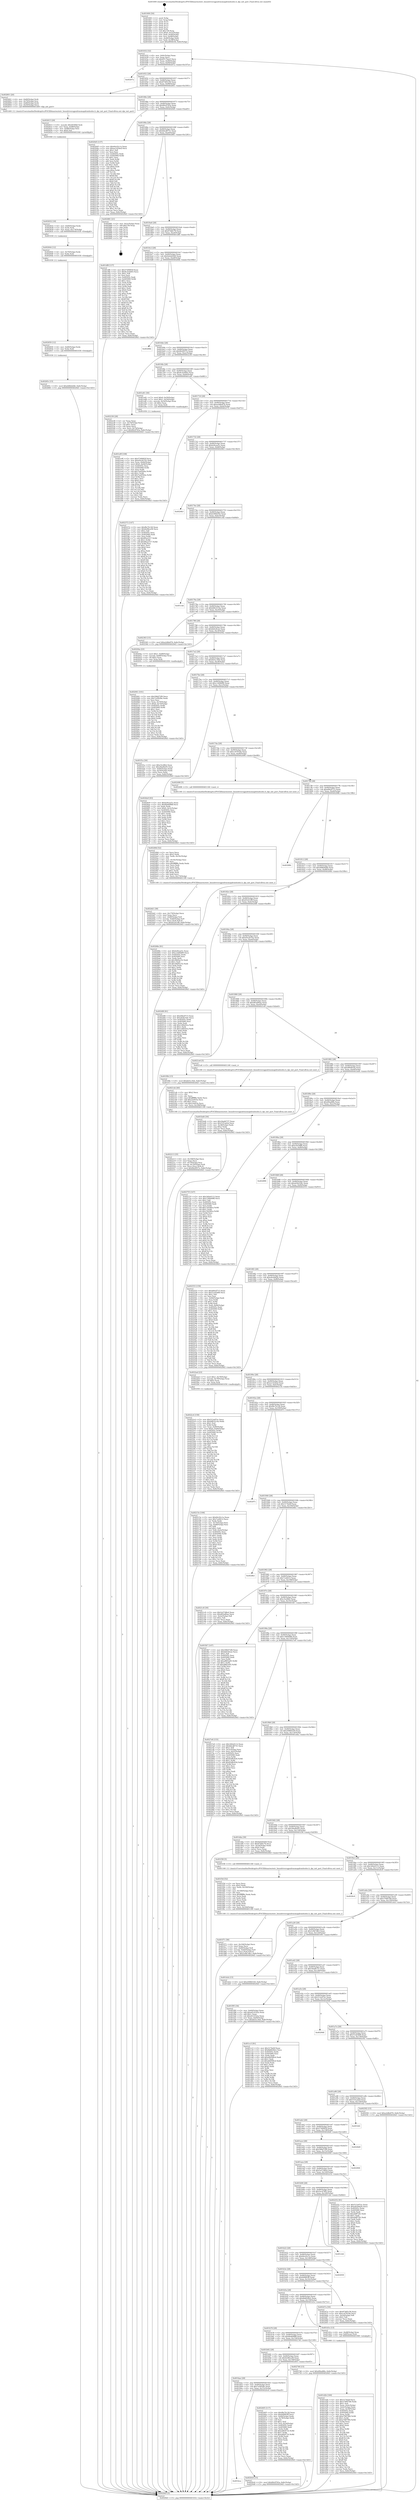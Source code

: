 digraph "0x401600" {
  label = "0x401600 (/mnt/c/Users/mathe/Desktop/tcc/POCII/binaries/extr_linuxdriversgpudrmomapdrmdssdss.h_dpi_init_port_Final-ollvm.out::main(0))"
  labelloc = "t"
  node[shape=record]

  Entry [label="",width=0.3,height=0.3,shape=circle,fillcolor=black,style=filled]
  "0x401632" [label="{
     0x401632 [32]\l
     | [instrs]\l
     &nbsp;&nbsp;0x401632 \<+6\>: mov -0x8c(%rbp),%eax\l
     &nbsp;&nbsp;0x401638 \<+2\>: mov %eax,%ecx\l
     &nbsp;&nbsp;0x40163a \<+6\>: sub $0x8517bee5,%ecx\l
     &nbsp;&nbsp;0x401640 \<+6\>: mov %eax,-0x90(%rbp)\l
     &nbsp;&nbsp;0x401646 \<+6\>: mov %ecx,-0x94(%rbp)\l
     &nbsp;&nbsp;0x40164c \<+6\>: je 000000000040267a \<main+0x107a\>\l
  }"]
  "0x40267a" [label="{
     0x40267a\l
  }", style=dashed]
  "0x401652" [label="{
     0x401652 [28]\l
     | [instrs]\l
     &nbsp;&nbsp;0x401652 \<+5\>: jmp 0000000000401657 \<main+0x57\>\l
     &nbsp;&nbsp;0x401657 \<+6\>: mov -0x90(%rbp),%eax\l
     &nbsp;&nbsp;0x40165d \<+5\>: sub $0x87485c58,%eax\l
     &nbsp;&nbsp;0x401662 \<+6\>: mov %eax,-0x98(%rbp)\l
     &nbsp;&nbsp;0x401668 \<+6\>: je 0000000000402601 \<main+0x1001\>\l
  }"]
  Exit [label="",width=0.3,height=0.3,shape=circle,fillcolor=black,style=filled,peripheries=2]
  "0x402601" [label="{
     0x402601 [20]\l
     | [instrs]\l
     &nbsp;&nbsp;0x402601 \<+4\>: mov -0x60(%rbp),%rdi\l
     &nbsp;&nbsp;0x402605 \<+4\>: mov -0x70(%rbp),%rsi\l
     &nbsp;&nbsp;0x402609 \<+4\>: mov -0x80(%rbp),%rdx\l
     &nbsp;&nbsp;0x40260d \<+3\>: mov -0x50(%rbp),%ecx\l
     &nbsp;&nbsp;0x402610 \<+5\>: call 0000000000401400 \<dpi_init_port\>\l
     | [calls]\l
     &nbsp;&nbsp;0x401400 \{1\} (/mnt/c/Users/mathe/Desktop/tcc/POCII/binaries/extr_linuxdriversgpudrmomapdrmdssdss.h_dpi_init_port_Final-ollvm.out::dpi_init_port)\l
  }"]
  "0x40166e" [label="{
     0x40166e [28]\l
     | [instrs]\l
     &nbsp;&nbsp;0x40166e \<+5\>: jmp 0000000000401673 \<main+0x73\>\l
     &nbsp;&nbsp;0x401673 \<+6\>: mov -0x90(%rbp),%eax\l
     &nbsp;&nbsp;0x401679 \<+5\>: sub $0x89c8783a,%eax\l
     &nbsp;&nbsp;0x40167e \<+6\>: mov %eax,-0x9c(%rbp)\l
     &nbsp;&nbsp;0x401684 \<+6\>: je 00000000004020d5 \<main+0xad5\>\l
  }"]
  "0x40265c" [label="{
     0x40265c [15]\l
     | [instrs]\l
     &nbsp;&nbsp;0x40265c \<+10\>: movl $0xd48b4d46,-0x8c(%rbp)\l
     &nbsp;&nbsp;0x402666 \<+5\>: jmp 00000000004029d3 \<main+0x13d3\>\l
  }"]
  "0x4020d5" [label="{
     0x4020d5 [137]\l
     | [instrs]\l
     &nbsp;&nbsp;0x4020d5 \<+5\>: mov $0x64c02c1a,%eax\l
     &nbsp;&nbsp;0x4020da \<+5\>: mov $0xee1424ed,%ecx\l
     &nbsp;&nbsp;0x4020df \<+2\>: mov $0x1,%dl\l
     &nbsp;&nbsp;0x4020e1 \<+2\>: xor %esi,%esi\l
     &nbsp;&nbsp;0x4020e3 \<+7\>: mov 0x40505c,%edi\l
     &nbsp;&nbsp;0x4020ea \<+8\>: mov 0x405060,%r8d\l
     &nbsp;&nbsp;0x4020f2 \<+3\>: sub $0x1,%esi\l
     &nbsp;&nbsp;0x4020f5 \<+3\>: mov %edi,%r9d\l
     &nbsp;&nbsp;0x4020f8 \<+3\>: add %esi,%r9d\l
     &nbsp;&nbsp;0x4020fb \<+4\>: imul %r9d,%edi\l
     &nbsp;&nbsp;0x4020ff \<+3\>: and $0x1,%edi\l
     &nbsp;&nbsp;0x402102 \<+3\>: cmp $0x0,%edi\l
     &nbsp;&nbsp;0x402105 \<+4\>: sete %r10b\l
     &nbsp;&nbsp;0x402109 \<+4\>: cmp $0xa,%r8d\l
     &nbsp;&nbsp;0x40210d \<+4\>: setl %r11b\l
     &nbsp;&nbsp;0x402111 \<+3\>: mov %r10b,%bl\l
     &nbsp;&nbsp;0x402114 \<+3\>: xor $0xff,%bl\l
     &nbsp;&nbsp;0x402117 \<+3\>: mov %r11b,%r14b\l
     &nbsp;&nbsp;0x40211a \<+4\>: xor $0xff,%r14b\l
     &nbsp;&nbsp;0x40211e \<+3\>: xor $0x0,%dl\l
     &nbsp;&nbsp;0x402121 \<+3\>: mov %bl,%r15b\l
     &nbsp;&nbsp;0x402124 \<+4\>: and $0x0,%r15b\l
     &nbsp;&nbsp;0x402128 \<+3\>: and %dl,%r10b\l
     &nbsp;&nbsp;0x40212b \<+3\>: mov %r14b,%r12b\l
     &nbsp;&nbsp;0x40212e \<+4\>: and $0x0,%r12b\l
     &nbsp;&nbsp;0x402132 \<+3\>: and %dl,%r11b\l
     &nbsp;&nbsp;0x402135 \<+3\>: or %r10b,%r15b\l
     &nbsp;&nbsp;0x402138 \<+3\>: or %r11b,%r12b\l
     &nbsp;&nbsp;0x40213b \<+3\>: xor %r12b,%r15b\l
     &nbsp;&nbsp;0x40213e \<+3\>: or %r14b,%bl\l
     &nbsp;&nbsp;0x402141 \<+3\>: xor $0xff,%bl\l
     &nbsp;&nbsp;0x402144 \<+3\>: or $0x0,%dl\l
     &nbsp;&nbsp;0x402147 \<+2\>: and %dl,%bl\l
     &nbsp;&nbsp;0x402149 \<+3\>: or %bl,%r15b\l
     &nbsp;&nbsp;0x40214c \<+4\>: test $0x1,%r15b\l
     &nbsp;&nbsp;0x402150 \<+3\>: cmovne %ecx,%eax\l
     &nbsp;&nbsp;0x402153 \<+6\>: mov %eax,-0x8c(%rbp)\l
     &nbsp;&nbsp;0x402159 \<+5\>: jmp 00000000004029d3 \<main+0x13d3\>\l
  }"]
  "0x40168a" [label="{
     0x40168a [28]\l
     | [instrs]\l
     &nbsp;&nbsp;0x40168a \<+5\>: jmp 000000000040168f \<main+0x8f\>\l
     &nbsp;&nbsp;0x40168f \<+6\>: mov -0x90(%rbp),%eax\l
     &nbsp;&nbsp;0x401695 \<+5\>: sub $0x8dcd8731,%eax\l
     &nbsp;&nbsp;0x40169a \<+6\>: mov %eax,-0xa0(%rbp)\l
     &nbsp;&nbsp;0x4016a0 \<+6\>: je 0000000000402881 \<main+0x1281\>\l
  }"]
  "0x402650" [label="{
     0x402650 [12]\l
     | [instrs]\l
     &nbsp;&nbsp;0x402650 \<+4\>: mov -0x80(%rbp),%rdx\l
     &nbsp;&nbsp;0x402654 \<+3\>: mov %rdx,%rdi\l
     &nbsp;&nbsp;0x402657 \<+5\>: call 0000000000401030 \<free@plt\>\l
     | [calls]\l
     &nbsp;&nbsp;0x401030 \{1\} (unknown)\l
  }"]
  "0x402881" [label="{
     0x402881 [21]\l
     | [instrs]\l
     &nbsp;&nbsp;0x402881 \<+3\>: mov -0x2c(%rbp),%eax\l
     &nbsp;&nbsp;0x402884 \<+7\>: add $0x158,%rsp\l
     &nbsp;&nbsp;0x40288b \<+1\>: pop %rbx\l
     &nbsp;&nbsp;0x40288c \<+2\>: pop %r12\l
     &nbsp;&nbsp;0x40288e \<+2\>: pop %r13\l
     &nbsp;&nbsp;0x402890 \<+2\>: pop %r14\l
     &nbsp;&nbsp;0x402892 \<+2\>: pop %r15\l
     &nbsp;&nbsp;0x402894 \<+1\>: pop %rbp\l
     &nbsp;&nbsp;0x402895 \<+1\>: ret\l
  }"]
  "0x4016a6" [label="{
     0x4016a6 [28]\l
     | [instrs]\l
     &nbsp;&nbsp;0x4016a6 \<+5\>: jmp 00000000004016ab \<main+0xab\>\l
     &nbsp;&nbsp;0x4016ab \<+6\>: mov -0x90(%rbp),%eax\l
     &nbsp;&nbsp;0x4016b1 \<+5\>: sub $0x97dbfc78,%eax\l
     &nbsp;&nbsp;0x4016b6 \<+6\>: mov %eax,-0xa4(%rbp)\l
     &nbsp;&nbsp;0x4016bc \<+6\>: je 0000000000401df8 \<main+0x7f8\>\l
  }"]
  "0x402644" [label="{
     0x402644 [12]\l
     | [instrs]\l
     &nbsp;&nbsp;0x402644 \<+4\>: mov -0x70(%rbp),%rdx\l
     &nbsp;&nbsp;0x402648 \<+3\>: mov %rdx,%rdi\l
     &nbsp;&nbsp;0x40264b \<+5\>: call 0000000000401030 \<free@plt\>\l
     | [calls]\l
     &nbsp;&nbsp;0x401030 \{1\} (unknown)\l
  }"]
  "0x401df8" [label="{
     0x401df8 [137]\l
     | [instrs]\l
     &nbsp;&nbsp;0x401df8 \<+5\>: mov $0x57d0693f,%eax\l
     &nbsp;&nbsp;0x401dfd \<+5\>: mov $0x9c3e4493,%ecx\l
     &nbsp;&nbsp;0x401e02 \<+2\>: mov $0x1,%dl\l
     &nbsp;&nbsp;0x401e04 \<+2\>: xor %esi,%esi\l
     &nbsp;&nbsp;0x401e06 \<+7\>: mov 0x40505c,%edi\l
     &nbsp;&nbsp;0x401e0d \<+8\>: mov 0x405060,%r8d\l
     &nbsp;&nbsp;0x401e15 \<+3\>: sub $0x1,%esi\l
     &nbsp;&nbsp;0x401e18 \<+3\>: mov %edi,%r9d\l
     &nbsp;&nbsp;0x401e1b \<+3\>: add %esi,%r9d\l
     &nbsp;&nbsp;0x401e1e \<+4\>: imul %r9d,%edi\l
     &nbsp;&nbsp;0x401e22 \<+3\>: and $0x1,%edi\l
     &nbsp;&nbsp;0x401e25 \<+3\>: cmp $0x0,%edi\l
     &nbsp;&nbsp;0x401e28 \<+4\>: sete %r10b\l
     &nbsp;&nbsp;0x401e2c \<+4\>: cmp $0xa,%r8d\l
     &nbsp;&nbsp;0x401e30 \<+4\>: setl %r11b\l
     &nbsp;&nbsp;0x401e34 \<+3\>: mov %r10b,%bl\l
     &nbsp;&nbsp;0x401e37 \<+3\>: xor $0xff,%bl\l
     &nbsp;&nbsp;0x401e3a \<+3\>: mov %r11b,%r14b\l
     &nbsp;&nbsp;0x401e3d \<+4\>: xor $0xff,%r14b\l
     &nbsp;&nbsp;0x401e41 \<+3\>: xor $0x1,%dl\l
     &nbsp;&nbsp;0x401e44 \<+3\>: mov %bl,%r15b\l
     &nbsp;&nbsp;0x401e47 \<+4\>: and $0xff,%r15b\l
     &nbsp;&nbsp;0x401e4b \<+3\>: and %dl,%r10b\l
     &nbsp;&nbsp;0x401e4e \<+3\>: mov %r14b,%r12b\l
     &nbsp;&nbsp;0x401e51 \<+4\>: and $0xff,%r12b\l
     &nbsp;&nbsp;0x401e55 \<+3\>: and %dl,%r11b\l
     &nbsp;&nbsp;0x401e58 \<+3\>: or %r10b,%r15b\l
     &nbsp;&nbsp;0x401e5b \<+3\>: or %r11b,%r12b\l
     &nbsp;&nbsp;0x401e5e \<+3\>: xor %r12b,%r15b\l
     &nbsp;&nbsp;0x401e61 \<+3\>: or %r14b,%bl\l
     &nbsp;&nbsp;0x401e64 \<+3\>: xor $0xff,%bl\l
     &nbsp;&nbsp;0x401e67 \<+3\>: or $0x1,%dl\l
     &nbsp;&nbsp;0x401e6a \<+2\>: and %dl,%bl\l
     &nbsp;&nbsp;0x401e6c \<+3\>: or %bl,%r15b\l
     &nbsp;&nbsp;0x401e6f \<+4\>: test $0x1,%r15b\l
     &nbsp;&nbsp;0x401e73 \<+3\>: cmovne %ecx,%eax\l
     &nbsp;&nbsp;0x401e76 \<+6\>: mov %eax,-0x8c(%rbp)\l
     &nbsp;&nbsp;0x401e7c \<+5\>: jmp 00000000004029d3 \<main+0x13d3\>\l
  }"]
  "0x4016c2" [label="{
     0x4016c2 [28]\l
     | [instrs]\l
     &nbsp;&nbsp;0x4016c2 \<+5\>: jmp 00000000004016c7 \<main+0xc7\>\l
     &nbsp;&nbsp;0x4016c7 \<+6\>: mov -0x90(%rbp),%eax\l
     &nbsp;&nbsp;0x4016cd \<+5\>: sub $0x9a0e62b9,%eax\l
     &nbsp;&nbsp;0x4016d2 \<+6\>: mov %eax,-0xa8(%rbp)\l
     &nbsp;&nbsp;0x4016d8 \<+6\>: je 000000000040266b \<main+0x106b\>\l
  }"]
  "0x402632" [label="{
     0x402632 [18]\l
     | [instrs]\l
     &nbsp;&nbsp;0x402632 \<+4\>: mov -0x60(%rbp),%rdx\l
     &nbsp;&nbsp;0x402636 \<+3\>: mov %rdx,%rdi\l
     &nbsp;&nbsp;0x402639 \<+6\>: mov %eax,-0x174(%rbp)\l
     &nbsp;&nbsp;0x40263f \<+5\>: call 0000000000401030 \<free@plt\>\l
     | [calls]\l
     &nbsp;&nbsp;0x401030 \{1\} (unknown)\l
  }"]
  "0x40266b" [label="{
     0x40266b\l
  }", style=dashed]
  "0x4016de" [label="{
     0x4016de [28]\l
     | [instrs]\l
     &nbsp;&nbsp;0x4016de \<+5\>: jmp 00000000004016e3 \<main+0xe3\>\l
     &nbsp;&nbsp;0x4016e3 \<+6\>: mov -0x90(%rbp),%eax\l
     &nbsp;&nbsp;0x4016e9 \<+5\>: sub $0x9b2f057e,%eax\l
     &nbsp;&nbsp;0x4016ee \<+6\>: mov %eax,-0xac(%rbp)\l
     &nbsp;&nbsp;0x4016f4 \<+6\>: je 0000000000402236 \<main+0xc36\>\l
  }"]
  "0x402615" [label="{
     0x402615 [29]\l
     | [instrs]\l
     &nbsp;&nbsp;0x402615 \<+10\>: movabs $0x4030b6,%rdi\l
     &nbsp;&nbsp;0x40261f \<+6\>: mov %eax,-0x88(%rbp)\l
     &nbsp;&nbsp;0x402625 \<+6\>: mov -0x88(%rbp),%esi\l
     &nbsp;&nbsp;0x40262b \<+2\>: mov $0x0,%al\l
     &nbsp;&nbsp;0x40262d \<+5\>: call 0000000000401040 \<printf@plt\>\l
     | [calls]\l
     &nbsp;&nbsp;0x401040 \{1\} (unknown)\l
  }"]
  "0x402236" [label="{
     0x402236 [28]\l
     | [instrs]\l
     &nbsp;&nbsp;0x402236 \<+2\>: xor %eax,%eax\l
     &nbsp;&nbsp;0x402238 \<+3\>: mov -0x74(%rbp),%ecx\l
     &nbsp;&nbsp;0x40223b \<+3\>: sub $0x1,%eax\l
     &nbsp;&nbsp;0x40223e \<+2\>: sub %eax,%ecx\l
     &nbsp;&nbsp;0x402240 \<+3\>: mov %ecx,-0x74(%rbp)\l
     &nbsp;&nbsp;0x402243 \<+10\>: movl $0x89c8783a,-0x8c(%rbp)\l
     &nbsp;&nbsp;0x40224d \<+5\>: jmp 00000000004029d3 \<main+0x13d3\>\l
  }"]
  "0x4016fa" [label="{
     0x4016fa [28]\l
     | [instrs]\l
     &nbsp;&nbsp;0x4016fa \<+5\>: jmp 00000000004016ff \<main+0xff\>\l
     &nbsp;&nbsp;0x4016ff \<+6\>: mov -0x90(%rbp),%eax\l
     &nbsp;&nbsp;0x401705 \<+5\>: sub $0x9c3e4493,%eax\l
     &nbsp;&nbsp;0x40170a \<+6\>: mov %eax,-0xb0(%rbp)\l
     &nbsp;&nbsp;0x401710 \<+6\>: je 0000000000401e81 \<main+0x881\>\l
  }"]
  "0x4024d1" [label="{
     0x4024d1 [39]\l
     | [instrs]\l
     &nbsp;&nbsp;0x4024d1 \<+6\>: mov -0x170(%rbp),%ecx\l
     &nbsp;&nbsp;0x4024d7 \<+3\>: imul %eax,%ecx\l
     &nbsp;&nbsp;0x4024da \<+4\>: mov -0x80(%rbp),%r8\l
     &nbsp;&nbsp;0x4024de \<+7\>: movslq -0x84(%rbp),%r9\l
     &nbsp;&nbsp;0x4024e5 \<+4\>: mov %ecx,(%r8,%r9,4)\l
     &nbsp;&nbsp;0x4024e9 \<+10\>: movl $0xd52410ff,-0x8c(%rbp)\l
     &nbsp;&nbsp;0x4024f3 \<+5\>: jmp 00000000004029d3 \<main+0x13d3\>\l
  }"]
  "0x401e81" [label="{
     0x401e81 [30]\l
     | [instrs]\l
     &nbsp;&nbsp;0x401e81 \<+7\>: movl $0x0,-0x50(%rbp)\l
     &nbsp;&nbsp;0x401e88 \<+7\>: movl $0x1,-0x54(%rbp)\l
     &nbsp;&nbsp;0x401e8f \<+4\>: movslq -0x54(%rbp),%rax\l
     &nbsp;&nbsp;0x401e93 \<+4\>: shl $0x2,%rax\l
     &nbsp;&nbsp;0x401e97 \<+3\>: mov %rax,%rdi\l
     &nbsp;&nbsp;0x401e9a \<+5\>: call 0000000000401050 \<malloc@plt\>\l
     | [calls]\l
     &nbsp;&nbsp;0x401050 \{1\} (unknown)\l
  }"]
  "0x401716" [label="{
     0x401716 [28]\l
     | [instrs]\l
     &nbsp;&nbsp;0x401716 \<+5\>: jmp 000000000040171b \<main+0x11b\>\l
     &nbsp;&nbsp;0x40171b \<+6\>: mov -0x90(%rbp),%eax\l
     &nbsp;&nbsp;0x401721 \<+5\>: sub $0xa2d8e876,%eax\l
     &nbsp;&nbsp;0x401726 \<+6\>: mov %eax,-0xb4(%rbp)\l
     &nbsp;&nbsp;0x40172c \<+6\>: je 0000000000402372 \<main+0xd72\>\l
  }"]
  "0x40249d" [label="{
     0x40249d [52]\l
     | [instrs]\l
     &nbsp;&nbsp;0x40249d \<+2\>: xor %ecx,%ecx\l
     &nbsp;&nbsp;0x40249f \<+5\>: mov $0x2,%edx\l
     &nbsp;&nbsp;0x4024a4 \<+6\>: mov %edx,-0x16c(%rbp)\l
     &nbsp;&nbsp;0x4024aa \<+1\>: cltd\l
     &nbsp;&nbsp;0x4024ab \<+6\>: mov -0x16c(%rbp),%esi\l
     &nbsp;&nbsp;0x4024b1 \<+2\>: idiv %esi\l
     &nbsp;&nbsp;0x4024b3 \<+6\>: imul $0xfffffffe,%edx,%edx\l
     &nbsp;&nbsp;0x4024b9 \<+2\>: mov %ecx,%edi\l
     &nbsp;&nbsp;0x4024bb \<+2\>: sub %edx,%edi\l
     &nbsp;&nbsp;0x4024bd \<+2\>: mov %ecx,%edx\l
     &nbsp;&nbsp;0x4024bf \<+3\>: sub $0x1,%edx\l
     &nbsp;&nbsp;0x4024c2 \<+2\>: add %edx,%edi\l
     &nbsp;&nbsp;0x4024c4 \<+2\>: sub %edi,%ecx\l
     &nbsp;&nbsp;0x4024c6 \<+6\>: mov %ecx,-0x170(%rbp)\l
     &nbsp;&nbsp;0x4024cc \<+5\>: call 0000000000401160 \<next_i\>\l
     | [calls]\l
     &nbsp;&nbsp;0x401160 \{1\} (/mnt/c/Users/mathe/Desktop/tcc/POCII/binaries/extr_linuxdriversgpudrmomapdrmdssdss.h_dpi_init_port_Final-ollvm.out::next_i)\l
  }"]
  "0x402372" [label="{
     0x402372 [147]\l
     | [instrs]\l
     &nbsp;&nbsp;0x402372 \<+5\>: mov $0xf8e7b128,%eax\l
     &nbsp;&nbsp;0x402377 \<+5\>: mov $0x6e98ca38,%ecx\l
     &nbsp;&nbsp;0x40237c \<+2\>: mov $0x1,%dl\l
     &nbsp;&nbsp;0x40237e \<+7\>: mov 0x40505c,%esi\l
     &nbsp;&nbsp;0x402385 \<+7\>: mov 0x405060,%edi\l
     &nbsp;&nbsp;0x40238c \<+3\>: mov %esi,%r8d\l
     &nbsp;&nbsp;0x40238f \<+7\>: sub $0x9f2a2317,%r8d\l
     &nbsp;&nbsp;0x402396 \<+4\>: sub $0x1,%r8d\l
     &nbsp;&nbsp;0x40239a \<+7\>: add $0x9f2a2317,%r8d\l
     &nbsp;&nbsp;0x4023a1 \<+4\>: imul %r8d,%esi\l
     &nbsp;&nbsp;0x4023a5 \<+3\>: and $0x1,%esi\l
     &nbsp;&nbsp;0x4023a8 \<+3\>: cmp $0x0,%esi\l
     &nbsp;&nbsp;0x4023ab \<+4\>: sete %r9b\l
     &nbsp;&nbsp;0x4023af \<+3\>: cmp $0xa,%edi\l
     &nbsp;&nbsp;0x4023b2 \<+4\>: setl %r10b\l
     &nbsp;&nbsp;0x4023b6 \<+3\>: mov %r9b,%r11b\l
     &nbsp;&nbsp;0x4023b9 \<+4\>: xor $0xff,%r11b\l
     &nbsp;&nbsp;0x4023bd \<+3\>: mov %r10b,%bl\l
     &nbsp;&nbsp;0x4023c0 \<+3\>: xor $0xff,%bl\l
     &nbsp;&nbsp;0x4023c3 \<+3\>: xor $0x0,%dl\l
     &nbsp;&nbsp;0x4023c6 \<+3\>: mov %r11b,%r14b\l
     &nbsp;&nbsp;0x4023c9 \<+4\>: and $0x0,%r14b\l
     &nbsp;&nbsp;0x4023cd \<+3\>: and %dl,%r9b\l
     &nbsp;&nbsp;0x4023d0 \<+3\>: mov %bl,%r15b\l
     &nbsp;&nbsp;0x4023d3 \<+4\>: and $0x0,%r15b\l
     &nbsp;&nbsp;0x4023d7 \<+3\>: and %dl,%r10b\l
     &nbsp;&nbsp;0x4023da \<+3\>: or %r9b,%r14b\l
     &nbsp;&nbsp;0x4023dd \<+3\>: or %r10b,%r15b\l
     &nbsp;&nbsp;0x4023e0 \<+3\>: xor %r15b,%r14b\l
     &nbsp;&nbsp;0x4023e3 \<+3\>: or %bl,%r11b\l
     &nbsp;&nbsp;0x4023e6 \<+4\>: xor $0xff,%r11b\l
     &nbsp;&nbsp;0x4023ea \<+3\>: or $0x0,%dl\l
     &nbsp;&nbsp;0x4023ed \<+3\>: and %dl,%r11b\l
     &nbsp;&nbsp;0x4023f0 \<+3\>: or %r11b,%r14b\l
     &nbsp;&nbsp;0x4023f3 \<+4\>: test $0x1,%r14b\l
     &nbsp;&nbsp;0x4023f7 \<+3\>: cmovne %ecx,%eax\l
     &nbsp;&nbsp;0x4023fa \<+6\>: mov %eax,-0x8c(%rbp)\l
     &nbsp;&nbsp;0x402400 \<+5\>: jmp 00000000004029d3 \<main+0x13d3\>\l
  }"]
  "0x401732" [label="{
     0x401732 [28]\l
     | [instrs]\l
     &nbsp;&nbsp;0x401732 \<+5\>: jmp 0000000000401737 \<main+0x137\>\l
     &nbsp;&nbsp;0x401737 \<+6\>: mov -0x90(%rbp),%eax\l
     &nbsp;&nbsp;0x40173d \<+5\>: sub $0xb29cae5c,%eax\l
     &nbsp;&nbsp;0x401742 \<+6\>: mov %eax,-0xb8(%rbp)\l
     &nbsp;&nbsp;0x401748 \<+6\>: je 00000000004029b3 \<main+0x13b3\>\l
  }"]
  "0x4022c4" [label="{
     0x4022c4 [159]\l
     | [instrs]\l
     &nbsp;&nbsp;0x4022c4 \<+5\>: mov $0x512e97ec,%ecx\l
     &nbsp;&nbsp;0x4022c9 \<+5\>: mov $0xb8b3214a,%edx\l
     &nbsp;&nbsp;0x4022ce \<+3\>: mov $0x1,%sil\l
     &nbsp;&nbsp;0x4022d1 \<+3\>: xor %r8d,%r8d\l
     &nbsp;&nbsp;0x4022d4 \<+4\>: mov %rax,-0x80(%rbp)\l
     &nbsp;&nbsp;0x4022d8 \<+10\>: movl $0x0,-0x84(%rbp)\l
     &nbsp;&nbsp;0x4022e2 \<+8\>: mov 0x40505c,%r9d\l
     &nbsp;&nbsp;0x4022ea \<+8\>: mov 0x405060,%r10d\l
     &nbsp;&nbsp;0x4022f2 \<+4\>: sub $0x1,%r8d\l
     &nbsp;&nbsp;0x4022f6 \<+3\>: mov %r9d,%r11d\l
     &nbsp;&nbsp;0x4022f9 \<+3\>: add %r8d,%r11d\l
     &nbsp;&nbsp;0x4022fc \<+4\>: imul %r11d,%r9d\l
     &nbsp;&nbsp;0x402300 \<+4\>: and $0x1,%r9d\l
     &nbsp;&nbsp;0x402304 \<+4\>: cmp $0x0,%r9d\l
     &nbsp;&nbsp;0x402308 \<+3\>: sete %bl\l
     &nbsp;&nbsp;0x40230b \<+4\>: cmp $0xa,%r10d\l
     &nbsp;&nbsp;0x40230f \<+4\>: setl %r14b\l
     &nbsp;&nbsp;0x402313 \<+3\>: mov %bl,%r15b\l
     &nbsp;&nbsp;0x402316 \<+4\>: xor $0xff,%r15b\l
     &nbsp;&nbsp;0x40231a \<+3\>: mov %r14b,%r12b\l
     &nbsp;&nbsp;0x40231d \<+4\>: xor $0xff,%r12b\l
     &nbsp;&nbsp;0x402321 \<+4\>: xor $0x1,%sil\l
     &nbsp;&nbsp;0x402325 \<+3\>: mov %r15b,%r13b\l
     &nbsp;&nbsp;0x402328 \<+4\>: and $0xff,%r13b\l
     &nbsp;&nbsp;0x40232c \<+3\>: and %sil,%bl\l
     &nbsp;&nbsp;0x40232f \<+3\>: mov %r12b,%al\l
     &nbsp;&nbsp;0x402332 \<+2\>: and $0xff,%al\l
     &nbsp;&nbsp;0x402334 \<+3\>: and %sil,%r14b\l
     &nbsp;&nbsp;0x402337 \<+3\>: or %bl,%r13b\l
     &nbsp;&nbsp;0x40233a \<+3\>: or %r14b,%al\l
     &nbsp;&nbsp;0x40233d \<+3\>: xor %al,%r13b\l
     &nbsp;&nbsp;0x402340 \<+3\>: or %r12b,%r15b\l
     &nbsp;&nbsp;0x402343 \<+4\>: xor $0xff,%r15b\l
     &nbsp;&nbsp;0x402347 \<+4\>: or $0x1,%sil\l
     &nbsp;&nbsp;0x40234b \<+3\>: and %sil,%r15b\l
     &nbsp;&nbsp;0x40234e \<+3\>: or %r15b,%r13b\l
     &nbsp;&nbsp;0x402351 \<+4\>: test $0x1,%r13b\l
     &nbsp;&nbsp;0x402355 \<+3\>: cmovne %edx,%ecx\l
     &nbsp;&nbsp;0x402358 \<+6\>: mov %ecx,-0x8c(%rbp)\l
     &nbsp;&nbsp;0x40235e \<+5\>: jmp 00000000004029d3 \<main+0x13d3\>\l
  }"]
  "0x4029b3" [label="{
     0x4029b3\l
  }", style=dashed]
  "0x40174e" [label="{
     0x40174e [28]\l
     | [instrs]\l
     &nbsp;&nbsp;0x40174e \<+5\>: jmp 0000000000401753 \<main+0x153\>\l
     &nbsp;&nbsp;0x401753 \<+6\>: mov -0x90(%rbp),%eax\l
     &nbsp;&nbsp;0x401759 \<+5\>: sub $0xb399d162,%eax\l
     &nbsp;&nbsp;0x40175e \<+6\>: mov %eax,-0xbc(%rbp)\l
     &nbsp;&nbsp;0x401764 \<+6\>: je 0000000000401c4d \<main+0x64d\>\l
  }"]
  "0x402213" [label="{
     0x402213 [35]\l
     | [instrs]\l
     &nbsp;&nbsp;0x402213 \<+6\>: mov -0x168(%rbp),%ecx\l
     &nbsp;&nbsp;0x402219 \<+3\>: imul %eax,%ecx\l
     &nbsp;&nbsp;0x40221c \<+4\>: mov -0x70(%rbp),%rsi\l
     &nbsp;&nbsp;0x402220 \<+4\>: movslq -0x74(%rbp),%rdi\l
     &nbsp;&nbsp;0x402224 \<+3\>: mov %ecx,(%rsi,%rdi,4)\l
     &nbsp;&nbsp;0x402227 \<+10\>: movl $0x9b2f057e,-0x8c(%rbp)\l
     &nbsp;&nbsp;0x402231 \<+5\>: jmp 00000000004029d3 \<main+0x13d3\>\l
  }"]
  "0x401c4d" [label="{
     0x401c4d\l
  }", style=dashed]
  "0x40176a" [label="{
     0x40176a [28]\l
     | [instrs]\l
     &nbsp;&nbsp;0x40176a \<+5\>: jmp 000000000040176f \<main+0x16f\>\l
     &nbsp;&nbsp;0x40176f \<+6\>: mov -0x90(%rbp),%eax\l
     &nbsp;&nbsp;0x401775 \<+5\>: sub $0xb8b3214a,%eax\l
     &nbsp;&nbsp;0x40177a \<+6\>: mov %eax,-0xc0(%rbp)\l
     &nbsp;&nbsp;0x401780 \<+6\>: je 0000000000402363 \<main+0xd63\>\l
  }"]
  "0x4021eb" [label="{
     0x4021eb [40]\l
     | [instrs]\l
     &nbsp;&nbsp;0x4021eb \<+5\>: mov $0x2,%ecx\l
     &nbsp;&nbsp;0x4021f0 \<+1\>: cltd\l
     &nbsp;&nbsp;0x4021f1 \<+2\>: idiv %ecx\l
     &nbsp;&nbsp;0x4021f3 \<+6\>: imul $0xfffffffe,%edx,%ecx\l
     &nbsp;&nbsp;0x4021f9 \<+6\>: add $0x23e81fa,%ecx\l
     &nbsp;&nbsp;0x4021ff \<+3\>: add $0x1,%ecx\l
     &nbsp;&nbsp;0x402202 \<+6\>: sub $0x23e81fa,%ecx\l
     &nbsp;&nbsp;0x402208 \<+6\>: mov %ecx,-0x168(%rbp)\l
     &nbsp;&nbsp;0x40220e \<+5\>: call 0000000000401160 \<next_i\>\l
     | [calls]\l
     &nbsp;&nbsp;0x401160 \{1\} (/mnt/c/Users/mathe/Desktop/tcc/POCII/binaries/extr_linuxdriversgpudrmomapdrmdssdss.h_dpi_init_port_Final-ollvm.out::next_i)\l
  }"]
  "0x402363" [label="{
     0x402363 [15]\l
     | [instrs]\l
     &nbsp;&nbsp;0x402363 \<+10\>: movl $0xa2d8e876,-0x8c(%rbp)\l
     &nbsp;&nbsp;0x40236d \<+5\>: jmp 00000000004029d3 \<main+0x13d3\>\l
  }"]
  "0x401786" [label="{
     0x401786 [28]\l
     | [instrs]\l
     &nbsp;&nbsp;0x401786 \<+5\>: jmp 000000000040178b \<main+0x18b\>\l
     &nbsp;&nbsp;0x40178b \<+6\>: mov -0x90(%rbp),%eax\l
     &nbsp;&nbsp;0x401791 \<+5\>: sub $0xbb0c8ca2,%eax\l
     &nbsp;&nbsp;0x401796 \<+6\>: mov %eax,-0xc4(%rbp)\l
     &nbsp;&nbsp;0x40179c \<+6\>: je 000000000040204a \<main+0xa4a\>\l
  }"]
  "0x401bca" [label="{
     0x401bca\l
  }", style=dashed]
  "0x40204a" [label="{
     0x40204a [23]\l
     | [instrs]\l
     &nbsp;&nbsp;0x40204a \<+7\>: movl $0x1,-0x68(%rbp)\l
     &nbsp;&nbsp;0x402051 \<+4\>: movslq -0x68(%rbp),%rax\l
     &nbsp;&nbsp;0x402055 \<+4\>: shl $0x2,%rax\l
     &nbsp;&nbsp;0x402059 \<+3\>: mov %rax,%rdi\l
     &nbsp;&nbsp;0x40205c \<+5\>: call 0000000000401050 \<malloc@plt\>\l
     | [calls]\l
     &nbsp;&nbsp;0x401050 \{1\} (unknown)\l
  }"]
  "0x4017a2" [label="{
     0x4017a2 [28]\l
     | [instrs]\l
     &nbsp;&nbsp;0x4017a2 \<+5\>: jmp 00000000004017a7 \<main+0x1a7\>\l
     &nbsp;&nbsp;0x4017a7 \<+6\>: mov -0x90(%rbp),%eax\l
     &nbsp;&nbsp;0x4017ad \<+5\>: sub $0xbb5cc3b4,%eax\l
     &nbsp;&nbsp;0x4017b2 \<+6\>: mov %eax,-0xc8(%rbp)\l
     &nbsp;&nbsp;0x4017b8 \<+6\>: je 0000000000401f1a \<main+0x91a\>\l
  }"]
  "0x4020c6" [label="{
     0x4020c6 [15]\l
     | [instrs]\l
     &nbsp;&nbsp;0x4020c6 \<+10\>: movl $0x89c8783a,-0x8c(%rbp)\l
     &nbsp;&nbsp;0x4020d0 \<+5\>: jmp 00000000004029d3 \<main+0x13d3\>\l
  }"]
  "0x401f1a" [label="{
     0x401f1a [30]\l
     | [instrs]\l
     &nbsp;&nbsp;0x401f1a \<+5\>: mov $0xc5e28b2,%eax\l
     &nbsp;&nbsp;0x401f1f \<+5\>: mov $0x29ed0e05,%ecx\l
     &nbsp;&nbsp;0x401f24 \<+3\>: mov -0x64(%rbp),%edx\l
     &nbsp;&nbsp;0x401f27 \<+3\>: cmp -0x54(%rbp),%edx\l
     &nbsp;&nbsp;0x401f2a \<+3\>: cmovl %ecx,%eax\l
     &nbsp;&nbsp;0x401f2d \<+6\>: mov %eax,-0x8c(%rbp)\l
     &nbsp;&nbsp;0x401f33 \<+5\>: jmp 00000000004029d3 \<main+0x13d3\>\l
  }"]
  "0x4017be" [label="{
     0x4017be [28]\l
     | [instrs]\l
     &nbsp;&nbsp;0x4017be \<+5\>: jmp 00000000004017c3 \<main+0x1c3\>\l
     &nbsp;&nbsp;0x4017c3 \<+6\>: mov -0x90(%rbp),%eax\l
     &nbsp;&nbsp;0x4017c9 \<+5\>: sub $0xc1408d99,%eax\l
     &nbsp;&nbsp;0x4017ce \<+6\>: mov %eax,-0xcc(%rbp)\l
     &nbsp;&nbsp;0x4017d4 \<+6\>: je 00000000004026e9 \<main+0x10e9\>\l
  }"]
  "0x401bae" [label="{
     0x401bae [28]\l
     | [instrs]\l
     &nbsp;&nbsp;0x401bae \<+5\>: jmp 0000000000401bb3 \<main+0x5b3\>\l
     &nbsp;&nbsp;0x401bb3 \<+6\>: mov -0x90(%rbp),%eax\l
     &nbsp;&nbsp;0x401bb9 \<+5\>: sub $0x7a5f028e,%eax\l
     &nbsp;&nbsp;0x401bbe \<+6\>: mov %eax,-0x15c(%rbp)\l
     &nbsp;&nbsp;0x401bc4 \<+6\>: je 00000000004020c6 \<main+0xac6\>\l
  }"]
  "0x4026e9" [label="{
     0x4026e9 [93]\l
     | [instrs]\l
     &nbsp;&nbsp;0x4026e9 \<+5\>: mov $0xb29cae5c,%eax\l
     &nbsp;&nbsp;0x4026ee \<+5\>: mov $0x6bdb988f,%ecx\l
     &nbsp;&nbsp;0x4026f3 \<+2\>: xor %edx,%edx\l
     &nbsp;&nbsp;0x4026f5 \<+7\>: movl $0x0,-0x3c(%rbp)\l
     &nbsp;&nbsp;0x4026fc \<+7\>: mov 0x40505c,%esi\l
     &nbsp;&nbsp;0x402703 \<+7\>: mov 0x405060,%edi\l
     &nbsp;&nbsp;0x40270a \<+3\>: sub $0x1,%edx\l
     &nbsp;&nbsp;0x40270d \<+3\>: mov %esi,%r8d\l
     &nbsp;&nbsp;0x402710 \<+3\>: add %edx,%r8d\l
     &nbsp;&nbsp;0x402713 \<+4\>: imul %r8d,%esi\l
     &nbsp;&nbsp;0x402717 \<+3\>: and $0x1,%esi\l
     &nbsp;&nbsp;0x40271a \<+3\>: cmp $0x0,%esi\l
     &nbsp;&nbsp;0x40271d \<+4\>: sete %r9b\l
     &nbsp;&nbsp;0x402721 \<+3\>: cmp $0xa,%edi\l
     &nbsp;&nbsp;0x402724 \<+4\>: setl %r10b\l
     &nbsp;&nbsp;0x402728 \<+3\>: mov %r9b,%r11b\l
     &nbsp;&nbsp;0x40272b \<+3\>: and %r10b,%r11b\l
     &nbsp;&nbsp;0x40272e \<+3\>: xor %r10b,%r9b\l
     &nbsp;&nbsp;0x402731 \<+3\>: or %r9b,%r11b\l
     &nbsp;&nbsp;0x402734 \<+4\>: test $0x1,%r11b\l
     &nbsp;&nbsp;0x402738 \<+3\>: cmovne %ecx,%eax\l
     &nbsp;&nbsp;0x40273b \<+6\>: mov %eax,-0x8c(%rbp)\l
     &nbsp;&nbsp;0x402741 \<+5\>: jmp 00000000004029d3 \<main+0x13d3\>\l
  }"]
  "0x4017da" [label="{
     0x4017da [28]\l
     | [instrs]\l
     &nbsp;&nbsp;0x4017da \<+5\>: jmp 00000000004017df \<main+0x1df\>\l
     &nbsp;&nbsp;0x4017df \<+6\>: mov -0x90(%rbp),%eax\l
     &nbsp;&nbsp;0x4017e5 \<+5\>: sub $0xcc9781bb,%eax\l
     &nbsp;&nbsp;0x4017ea \<+6\>: mov %eax,-0xd0(%rbp)\l
     &nbsp;&nbsp;0x4017f0 \<+6\>: je 0000000000402498 \<main+0xe98\>\l
  }"]
  "0x402405" [label="{
     0x402405 [117]\l
     | [instrs]\l
     &nbsp;&nbsp;0x402405 \<+5\>: mov $0xf8e7b128,%eax\l
     &nbsp;&nbsp;0x40240a \<+5\>: mov $0x64f893ff,%ecx\l
     &nbsp;&nbsp;0x40240f \<+6\>: mov -0x84(%rbp),%edx\l
     &nbsp;&nbsp;0x402415 \<+3\>: cmp -0x78(%rbp),%edx\l
     &nbsp;&nbsp;0x402418 \<+4\>: setl %sil\l
     &nbsp;&nbsp;0x40241c \<+4\>: and $0x1,%sil\l
     &nbsp;&nbsp;0x402420 \<+4\>: mov %sil,-0x2d(%rbp)\l
     &nbsp;&nbsp;0x402424 \<+7\>: mov 0x40505c,%edx\l
     &nbsp;&nbsp;0x40242b \<+7\>: mov 0x405060,%edi\l
     &nbsp;&nbsp;0x402432 \<+3\>: mov %edx,%r8d\l
     &nbsp;&nbsp;0x402435 \<+7\>: add $0xedfe971b,%r8d\l
     &nbsp;&nbsp;0x40243c \<+4\>: sub $0x1,%r8d\l
     &nbsp;&nbsp;0x402440 \<+7\>: sub $0xedfe971b,%r8d\l
     &nbsp;&nbsp;0x402447 \<+4\>: imul %r8d,%edx\l
     &nbsp;&nbsp;0x40244b \<+3\>: and $0x1,%edx\l
     &nbsp;&nbsp;0x40244e \<+3\>: cmp $0x0,%edx\l
     &nbsp;&nbsp;0x402451 \<+4\>: sete %sil\l
     &nbsp;&nbsp;0x402455 \<+3\>: cmp $0xa,%edi\l
     &nbsp;&nbsp;0x402458 \<+4\>: setl %r9b\l
     &nbsp;&nbsp;0x40245c \<+3\>: mov %sil,%r10b\l
     &nbsp;&nbsp;0x40245f \<+3\>: and %r9b,%r10b\l
     &nbsp;&nbsp;0x402462 \<+3\>: xor %r9b,%sil\l
     &nbsp;&nbsp;0x402465 \<+3\>: or %sil,%r10b\l
     &nbsp;&nbsp;0x402468 \<+4\>: test $0x1,%r10b\l
     &nbsp;&nbsp;0x40246c \<+3\>: cmovne %ecx,%eax\l
     &nbsp;&nbsp;0x40246f \<+6\>: mov %eax,-0x8c(%rbp)\l
     &nbsp;&nbsp;0x402475 \<+5\>: jmp 00000000004029d3 \<main+0x13d3\>\l
  }"]
  "0x402498" [label="{
     0x402498 [5]\l
     | [instrs]\l
     &nbsp;&nbsp;0x402498 \<+5\>: call 0000000000401160 \<next_i\>\l
     | [calls]\l
     &nbsp;&nbsp;0x401160 \{1\} (/mnt/c/Users/mathe/Desktop/tcc/POCII/binaries/extr_linuxdriversgpudrmomapdrmdssdss.h_dpi_init_port_Final-ollvm.out::next_i)\l
  }"]
  "0x4017f6" [label="{
     0x4017f6 [28]\l
     | [instrs]\l
     &nbsp;&nbsp;0x4017f6 \<+5\>: jmp 00000000004017fb \<main+0x1fb\>\l
     &nbsp;&nbsp;0x4017fb \<+6\>: mov -0x90(%rbp),%eax\l
     &nbsp;&nbsp;0x401801 \<+5\>: sub $0xd0b2f715,%eax\l
     &nbsp;&nbsp;0x401806 \<+6\>: mov %eax,-0xd4(%rbp)\l
     &nbsp;&nbsp;0x40180c \<+6\>: je 000000000040298b \<main+0x138b\>\l
  }"]
  "0x401b92" [label="{
     0x401b92 [28]\l
     | [instrs]\l
     &nbsp;&nbsp;0x401b92 \<+5\>: jmp 0000000000401b97 \<main+0x597\>\l
     &nbsp;&nbsp;0x401b97 \<+6\>: mov -0x90(%rbp),%eax\l
     &nbsp;&nbsp;0x401b9d \<+5\>: sub $0x6e98ca38,%eax\l
     &nbsp;&nbsp;0x401ba2 \<+6\>: mov %eax,-0x158(%rbp)\l
     &nbsp;&nbsp;0x401ba8 \<+6\>: je 0000000000402405 \<main+0xe05\>\l
  }"]
  "0x40298b" [label="{
     0x40298b\l
  }", style=dashed]
  "0x401812" [label="{
     0x401812 [28]\l
     | [instrs]\l
     &nbsp;&nbsp;0x401812 \<+5\>: jmp 0000000000401817 \<main+0x217\>\l
     &nbsp;&nbsp;0x401817 \<+6\>: mov -0x90(%rbp),%eax\l
     &nbsp;&nbsp;0x40181d \<+5\>: sub $0xd48b4d46,%eax\l
     &nbsp;&nbsp;0x401822 \<+6\>: mov %eax,-0xd8(%rbp)\l
     &nbsp;&nbsp;0x401828 \<+6\>: je 000000000040268e \<main+0x108e\>\l
  }"]
  "0x402746" [label="{
     0x402746 [15]\l
     | [instrs]\l
     &nbsp;&nbsp;0x402746 \<+10\>: movl $0xdf4ad8fa,-0x8c(%rbp)\l
     &nbsp;&nbsp;0x402750 \<+5\>: jmp 00000000004029d3 \<main+0x13d3\>\l
  }"]
  "0x40268e" [label="{
     0x40268e [91]\l
     | [instrs]\l
     &nbsp;&nbsp;0x40268e \<+5\>: mov $0xb29cae5c,%eax\l
     &nbsp;&nbsp;0x402693 \<+5\>: mov $0xc1408d99,%ecx\l
     &nbsp;&nbsp;0x402698 \<+7\>: mov 0x40505c,%edx\l
     &nbsp;&nbsp;0x40269f \<+7\>: mov 0x405060,%esi\l
     &nbsp;&nbsp;0x4026a6 \<+2\>: mov %edx,%edi\l
     &nbsp;&nbsp;0x4026a8 \<+6\>: sub $0x38d0ec52,%edi\l
     &nbsp;&nbsp;0x4026ae \<+3\>: sub $0x1,%edi\l
     &nbsp;&nbsp;0x4026b1 \<+6\>: add $0x38d0ec52,%edi\l
     &nbsp;&nbsp;0x4026b7 \<+3\>: imul %edi,%edx\l
     &nbsp;&nbsp;0x4026ba \<+3\>: and $0x1,%edx\l
     &nbsp;&nbsp;0x4026bd \<+3\>: cmp $0x0,%edx\l
     &nbsp;&nbsp;0x4026c0 \<+4\>: sete %r8b\l
     &nbsp;&nbsp;0x4026c4 \<+3\>: cmp $0xa,%esi\l
     &nbsp;&nbsp;0x4026c7 \<+4\>: setl %r9b\l
     &nbsp;&nbsp;0x4026cb \<+3\>: mov %r8b,%r10b\l
     &nbsp;&nbsp;0x4026ce \<+3\>: and %r9b,%r10b\l
     &nbsp;&nbsp;0x4026d1 \<+3\>: xor %r9b,%r8b\l
     &nbsp;&nbsp;0x4026d4 \<+3\>: or %r8b,%r10b\l
     &nbsp;&nbsp;0x4026d7 \<+4\>: test $0x1,%r10b\l
     &nbsp;&nbsp;0x4026db \<+3\>: cmovne %ecx,%eax\l
     &nbsp;&nbsp;0x4026de \<+6\>: mov %eax,-0x8c(%rbp)\l
     &nbsp;&nbsp;0x4026e4 \<+5\>: jmp 00000000004029d3 \<main+0x13d3\>\l
  }"]
  "0x40182e" [label="{
     0x40182e [28]\l
     | [instrs]\l
     &nbsp;&nbsp;0x40182e \<+5\>: jmp 0000000000401833 \<main+0x233\>\l
     &nbsp;&nbsp;0x401833 \<+6\>: mov -0x90(%rbp),%eax\l
     &nbsp;&nbsp;0x401839 \<+5\>: sub $0xd52410ff,%eax\l
     &nbsp;&nbsp;0x40183e \<+6\>: mov %eax,-0xdc(%rbp)\l
     &nbsp;&nbsp;0x401844 \<+6\>: je 00000000004024f8 \<main+0xef8\>\l
  }"]
  "0x402061" [label="{
     0x402061 [101]\l
     | [instrs]\l
     &nbsp;&nbsp;0x402061 \<+5\>: mov $0x596d72f9,%ecx\l
     &nbsp;&nbsp;0x402066 \<+5\>: mov $0x7a5f028e,%edx\l
     &nbsp;&nbsp;0x40206b \<+2\>: xor %esi,%esi\l
     &nbsp;&nbsp;0x40206d \<+4\>: mov %rax,-0x70(%rbp)\l
     &nbsp;&nbsp;0x402071 \<+7\>: movl $0x0,-0x74(%rbp)\l
     &nbsp;&nbsp;0x402078 \<+8\>: mov 0x40505c,%r8d\l
     &nbsp;&nbsp;0x402080 \<+8\>: mov 0x405060,%r9d\l
     &nbsp;&nbsp;0x402088 \<+3\>: sub $0x1,%esi\l
     &nbsp;&nbsp;0x40208b \<+3\>: mov %r8d,%r10d\l
     &nbsp;&nbsp;0x40208e \<+3\>: add %esi,%r10d\l
     &nbsp;&nbsp;0x402091 \<+4\>: imul %r10d,%r8d\l
     &nbsp;&nbsp;0x402095 \<+4\>: and $0x1,%r8d\l
     &nbsp;&nbsp;0x402099 \<+4\>: cmp $0x0,%r8d\l
     &nbsp;&nbsp;0x40209d \<+4\>: sete %r11b\l
     &nbsp;&nbsp;0x4020a1 \<+4\>: cmp $0xa,%r9d\l
     &nbsp;&nbsp;0x4020a5 \<+3\>: setl %bl\l
     &nbsp;&nbsp;0x4020a8 \<+3\>: mov %r11b,%r14b\l
     &nbsp;&nbsp;0x4020ab \<+3\>: and %bl,%r14b\l
     &nbsp;&nbsp;0x4020ae \<+3\>: xor %bl,%r11b\l
     &nbsp;&nbsp;0x4020b1 \<+3\>: or %r11b,%r14b\l
     &nbsp;&nbsp;0x4020b4 \<+4\>: test $0x1,%r14b\l
     &nbsp;&nbsp;0x4020b8 \<+3\>: cmovne %edx,%ecx\l
     &nbsp;&nbsp;0x4020bb \<+6\>: mov %ecx,-0x8c(%rbp)\l
     &nbsp;&nbsp;0x4020c1 \<+5\>: jmp 00000000004029d3 \<main+0x13d3\>\l
  }"]
  "0x4024f8" [label="{
     0x4024f8 [91]\l
     | [instrs]\l
     &nbsp;&nbsp;0x4024f8 \<+5\>: mov $0xd0b2f715,%eax\l
     &nbsp;&nbsp;0x4024fd \<+5\>: mov $0xe63b33dc,%ecx\l
     &nbsp;&nbsp;0x402502 \<+7\>: mov 0x40505c,%edx\l
     &nbsp;&nbsp;0x402509 \<+7\>: mov 0x405060,%esi\l
     &nbsp;&nbsp;0x402510 \<+2\>: mov %edx,%edi\l
     &nbsp;&nbsp;0x402512 \<+6\>: add $0x126bd3ca,%edi\l
     &nbsp;&nbsp;0x402518 \<+3\>: sub $0x1,%edi\l
     &nbsp;&nbsp;0x40251b \<+6\>: sub $0x126bd3ca,%edi\l
     &nbsp;&nbsp;0x402521 \<+3\>: imul %edi,%edx\l
     &nbsp;&nbsp;0x402524 \<+3\>: and $0x1,%edx\l
     &nbsp;&nbsp;0x402527 \<+3\>: cmp $0x0,%edx\l
     &nbsp;&nbsp;0x40252a \<+4\>: sete %r8b\l
     &nbsp;&nbsp;0x40252e \<+3\>: cmp $0xa,%esi\l
     &nbsp;&nbsp;0x402531 \<+4\>: setl %r9b\l
     &nbsp;&nbsp;0x402535 \<+3\>: mov %r8b,%r10b\l
     &nbsp;&nbsp;0x402538 \<+3\>: and %r9b,%r10b\l
     &nbsp;&nbsp;0x40253b \<+3\>: xor %r9b,%r8b\l
     &nbsp;&nbsp;0x40253e \<+3\>: or %r8b,%r10b\l
     &nbsp;&nbsp;0x402541 \<+4\>: test $0x1,%r10b\l
     &nbsp;&nbsp;0x402545 \<+3\>: cmovne %ecx,%eax\l
     &nbsp;&nbsp;0x402548 \<+6\>: mov %eax,-0x8c(%rbp)\l
     &nbsp;&nbsp;0x40254e \<+5\>: jmp 00000000004029d3 \<main+0x13d3\>\l
  }"]
  "0x40184a" [label="{
     0x40184a [28]\l
     | [instrs]\l
     &nbsp;&nbsp;0x40184a \<+5\>: jmp 000000000040184f \<main+0x24f\>\l
     &nbsp;&nbsp;0x40184f \<+6\>: mov -0x90(%rbp),%eax\l
     &nbsp;&nbsp;0x401855 \<+5\>: sub $0xd5e2b702,%eax\l
     &nbsp;&nbsp;0x40185a \<+6\>: mov %eax,-0xe0(%rbp)\l
     &nbsp;&nbsp;0x401860 \<+6\>: je 0000000000401f0b \<main+0x90b\>\l
  }"]
  "0x401f71" [label="{
     0x401f71 [36]\l
     | [instrs]\l
     &nbsp;&nbsp;0x401f71 \<+6\>: mov -0x164(%rbp),%ecx\l
     &nbsp;&nbsp;0x401f77 \<+3\>: imul %eax,%ecx\l
     &nbsp;&nbsp;0x401f7a \<+4\>: mov -0x60(%rbp),%r8\l
     &nbsp;&nbsp;0x401f7e \<+4\>: movslq -0x64(%rbp),%r9\l
     &nbsp;&nbsp;0x401f82 \<+4\>: mov %ecx,(%r8,%r9,4)\l
     &nbsp;&nbsp;0x401f86 \<+10\>: movl $0x3c9b7db3,-0x8c(%rbp)\l
     &nbsp;&nbsp;0x401f90 \<+5\>: jmp 00000000004029d3 \<main+0x13d3\>\l
  }"]
  "0x401f0b" [label="{
     0x401f0b [15]\l
     | [instrs]\l
     &nbsp;&nbsp;0x401f0b \<+10\>: movl $0xbb5cc3b4,-0x8c(%rbp)\l
     &nbsp;&nbsp;0x401f15 \<+5\>: jmp 00000000004029d3 \<main+0x13d3\>\l
  }"]
  "0x401866" [label="{
     0x401866 [28]\l
     | [instrs]\l
     &nbsp;&nbsp;0x401866 \<+5\>: jmp 000000000040186b \<main+0x26b\>\l
     &nbsp;&nbsp;0x40186b \<+6\>: mov -0x90(%rbp),%eax\l
     &nbsp;&nbsp;0x401871 \<+5\>: sub $0xd83a80ae,%eax\l
     &nbsp;&nbsp;0x401876 \<+6\>: mov %eax,-0xe4(%rbp)\l
     &nbsp;&nbsp;0x40187c \<+6\>: je 00000000004021e6 \<main+0xbe6\>\l
  }"]
  "0x401f3d" [label="{
     0x401f3d [52]\l
     | [instrs]\l
     &nbsp;&nbsp;0x401f3d \<+2\>: xor %ecx,%ecx\l
     &nbsp;&nbsp;0x401f3f \<+5\>: mov $0x2,%edx\l
     &nbsp;&nbsp;0x401f44 \<+6\>: mov %edx,-0x160(%rbp)\l
     &nbsp;&nbsp;0x401f4a \<+1\>: cltd\l
     &nbsp;&nbsp;0x401f4b \<+6\>: mov -0x160(%rbp),%esi\l
     &nbsp;&nbsp;0x401f51 \<+2\>: idiv %esi\l
     &nbsp;&nbsp;0x401f53 \<+6\>: imul $0xfffffffe,%edx,%edx\l
     &nbsp;&nbsp;0x401f59 \<+2\>: mov %ecx,%edi\l
     &nbsp;&nbsp;0x401f5b \<+2\>: sub %edx,%edi\l
     &nbsp;&nbsp;0x401f5d \<+2\>: mov %ecx,%edx\l
     &nbsp;&nbsp;0x401f5f \<+3\>: sub $0x1,%edx\l
     &nbsp;&nbsp;0x401f62 \<+2\>: add %edx,%edi\l
     &nbsp;&nbsp;0x401f64 \<+2\>: sub %edi,%ecx\l
     &nbsp;&nbsp;0x401f66 \<+6\>: mov %ecx,-0x164(%rbp)\l
     &nbsp;&nbsp;0x401f6c \<+5\>: call 0000000000401160 \<next_i\>\l
     | [calls]\l
     &nbsp;&nbsp;0x401160 \{1\} (/mnt/c/Users/mathe/Desktop/tcc/POCII/binaries/extr_linuxdriversgpudrmomapdrmdssdss.h_dpi_init_port_Final-ollvm.out::next_i)\l
  }"]
  "0x4021e6" [label="{
     0x4021e6 [5]\l
     | [instrs]\l
     &nbsp;&nbsp;0x4021e6 \<+5\>: call 0000000000401160 \<next_i\>\l
     | [calls]\l
     &nbsp;&nbsp;0x401160 \{1\} (/mnt/c/Users/mathe/Desktop/tcc/POCII/binaries/extr_linuxdriversgpudrmomapdrmdssdss.h_dpi_init_port_Final-ollvm.out::next_i)\l
  }"]
  "0x401882" [label="{
     0x401882 [28]\l
     | [instrs]\l
     &nbsp;&nbsp;0x401882 \<+5\>: jmp 0000000000401887 \<main+0x287\>\l
     &nbsp;&nbsp;0x401887 \<+6\>: mov -0x90(%rbp),%eax\l
     &nbsp;&nbsp;0x40188d \<+5\>: sub $0xd904fc04,%eax\l
     &nbsp;&nbsp;0x401892 \<+6\>: mov %eax,-0xe8(%rbp)\l
     &nbsp;&nbsp;0x401898 \<+6\>: je 0000000000401bd4 \<main+0x5d4\>\l
  }"]
  "0x401e9f" [label="{
     0x401e9f [108]\l
     | [instrs]\l
     &nbsp;&nbsp;0x401e9f \<+5\>: mov $0x57d0693f,%ecx\l
     &nbsp;&nbsp;0x401ea4 \<+5\>: mov $0xd5e2b702,%edx\l
     &nbsp;&nbsp;0x401ea9 \<+4\>: mov %rax,-0x60(%rbp)\l
     &nbsp;&nbsp;0x401ead \<+7\>: movl $0x0,-0x64(%rbp)\l
     &nbsp;&nbsp;0x401eb4 \<+7\>: mov 0x40505c,%esi\l
     &nbsp;&nbsp;0x401ebb \<+8\>: mov 0x405060,%r8d\l
     &nbsp;&nbsp;0x401ec3 \<+3\>: mov %esi,%r9d\l
     &nbsp;&nbsp;0x401ec6 \<+7\>: sub $0x7ee65b4a,%r9d\l
     &nbsp;&nbsp;0x401ecd \<+4\>: sub $0x1,%r9d\l
     &nbsp;&nbsp;0x401ed1 \<+7\>: add $0x7ee65b4a,%r9d\l
     &nbsp;&nbsp;0x401ed8 \<+4\>: imul %r9d,%esi\l
     &nbsp;&nbsp;0x401edc \<+3\>: and $0x1,%esi\l
     &nbsp;&nbsp;0x401edf \<+3\>: cmp $0x0,%esi\l
     &nbsp;&nbsp;0x401ee2 \<+4\>: sete %r10b\l
     &nbsp;&nbsp;0x401ee6 \<+4\>: cmp $0xa,%r8d\l
     &nbsp;&nbsp;0x401eea \<+4\>: setl %r11b\l
     &nbsp;&nbsp;0x401eee \<+3\>: mov %r10b,%bl\l
     &nbsp;&nbsp;0x401ef1 \<+3\>: and %r11b,%bl\l
     &nbsp;&nbsp;0x401ef4 \<+3\>: xor %r11b,%r10b\l
     &nbsp;&nbsp;0x401ef7 \<+3\>: or %r10b,%bl\l
     &nbsp;&nbsp;0x401efa \<+3\>: test $0x1,%bl\l
     &nbsp;&nbsp;0x401efd \<+3\>: cmovne %edx,%ecx\l
     &nbsp;&nbsp;0x401f00 \<+6\>: mov %ecx,-0x8c(%rbp)\l
     &nbsp;&nbsp;0x401f06 \<+5\>: jmp 00000000004029d3 \<main+0x13d3\>\l
  }"]
  "0x401bd4" [label="{
     0x401bd4 [30]\l
     | [instrs]\l
     &nbsp;&nbsp;0x401bd4 \<+5\>: mov $0x3dadb737,%eax\l
     &nbsp;&nbsp;0x401bd9 \<+5\>: mov $0x51f1ad2d,%ecx\l
     &nbsp;&nbsp;0x401bde \<+3\>: mov -0x38(%rbp),%edx\l
     &nbsp;&nbsp;0x401be1 \<+3\>: cmp $0x2,%edx\l
     &nbsp;&nbsp;0x401be4 \<+3\>: cmovne %ecx,%eax\l
     &nbsp;&nbsp;0x401be7 \<+6\>: mov %eax,-0x8c(%rbp)\l
     &nbsp;&nbsp;0x401bed \<+5\>: jmp 00000000004029d3 \<main+0x13d3\>\l
  }"]
  "0x40189e" [label="{
     0x40189e [28]\l
     | [instrs]\l
     &nbsp;&nbsp;0x40189e \<+5\>: jmp 00000000004018a3 \<main+0x2a3\>\l
     &nbsp;&nbsp;0x4018a3 \<+6\>: mov -0x90(%rbp),%eax\l
     &nbsp;&nbsp;0x4018a9 \<+5\>: sub $0xdf4ad8fa,%eax\l
     &nbsp;&nbsp;0x4018ae \<+6\>: mov %eax,-0xec(%rbp)\l
     &nbsp;&nbsp;0x4018b4 \<+6\>: je 0000000000402755 \<main+0x1155\>\l
  }"]
  "0x4029d3" [label="{
     0x4029d3 [5]\l
     | [instrs]\l
     &nbsp;&nbsp;0x4029d3 \<+5\>: jmp 0000000000401632 \<main+0x32\>\l
  }"]
  "0x401600" [label="{
     0x401600 [50]\l
     | [instrs]\l
     &nbsp;&nbsp;0x401600 \<+1\>: push %rbp\l
     &nbsp;&nbsp;0x401601 \<+3\>: mov %rsp,%rbp\l
     &nbsp;&nbsp;0x401604 \<+2\>: push %r15\l
     &nbsp;&nbsp;0x401606 \<+2\>: push %r14\l
     &nbsp;&nbsp;0x401608 \<+2\>: push %r13\l
     &nbsp;&nbsp;0x40160a \<+2\>: push %r12\l
     &nbsp;&nbsp;0x40160c \<+1\>: push %rbx\l
     &nbsp;&nbsp;0x40160d \<+7\>: sub $0x158,%rsp\l
     &nbsp;&nbsp;0x401614 \<+7\>: movl $0x0,-0x3c(%rbp)\l
     &nbsp;&nbsp;0x40161b \<+3\>: mov %edi,-0x40(%rbp)\l
     &nbsp;&nbsp;0x40161e \<+4\>: mov %rsi,-0x48(%rbp)\l
     &nbsp;&nbsp;0x401622 \<+3\>: mov -0x40(%rbp),%edi\l
     &nbsp;&nbsp;0x401625 \<+3\>: mov %edi,-0x38(%rbp)\l
     &nbsp;&nbsp;0x401628 \<+10\>: movl $0xd904fc04,-0x8c(%rbp)\l
  }"]
  "0x401d2b" [label="{
     0x401d2b [160]\l
     | [instrs]\l
     &nbsp;&nbsp;0x401d2b \<+5\>: mov $0x317bd2f,%ecx\l
     &nbsp;&nbsp;0x401d30 \<+5\>: mov $0x378f47b8,%edx\l
     &nbsp;&nbsp;0x401d35 \<+3\>: mov $0x1,%sil\l
     &nbsp;&nbsp;0x401d38 \<+3\>: mov %eax,-0x4c(%rbp)\l
     &nbsp;&nbsp;0x401d3b \<+3\>: mov -0x4c(%rbp),%eax\l
     &nbsp;&nbsp;0x401d3e \<+3\>: mov %eax,-0x34(%rbp)\l
     &nbsp;&nbsp;0x401d41 \<+7\>: mov 0x40505c,%eax\l
     &nbsp;&nbsp;0x401d48 \<+8\>: mov 0x405060,%r8d\l
     &nbsp;&nbsp;0x401d50 \<+3\>: mov %eax,%r9d\l
     &nbsp;&nbsp;0x401d53 \<+7\>: add $0xe7897f84,%r9d\l
     &nbsp;&nbsp;0x401d5a \<+4\>: sub $0x1,%r9d\l
     &nbsp;&nbsp;0x401d5e \<+7\>: sub $0xe7897f84,%r9d\l
     &nbsp;&nbsp;0x401d65 \<+4\>: imul %r9d,%eax\l
     &nbsp;&nbsp;0x401d69 \<+3\>: and $0x1,%eax\l
     &nbsp;&nbsp;0x401d6c \<+3\>: cmp $0x0,%eax\l
     &nbsp;&nbsp;0x401d6f \<+4\>: sete %r10b\l
     &nbsp;&nbsp;0x401d73 \<+4\>: cmp $0xa,%r8d\l
     &nbsp;&nbsp;0x401d77 \<+4\>: setl %r11b\l
     &nbsp;&nbsp;0x401d7b \<+3\>: mov %r10b,%bl\l
     &nbsp;&nbsp;0x401d7e \<+3\>: xor $0xff,%bl\l
     &nbsp;&nbsp;0x401d81 \<+3\>: mov %r11b,%r14b\l
     &nbsp;&nbsp;0x401d84 \<+4\>: xor $0xff,%r14b\l
     &nbsp;&nbsp;0x401d88 \<+4\>: xor $0x0,%sil\l
     &nbsp;&nbsp;0x401d8c \<+3\>: mov %bl,%r15b\l
     &nbsp;&nbsp;0x401d8f \<+4\>: and $0x0,%r15b\l
     &nbsp;&nbsp;0x401d93 \<+3\>: and %sil,%r10b\l
     &nbsp;&nbsp;0x401d96 \<+3\>: mov %r14b,%r12b\l
     &nbsp;&nbsp;0x401d99 \<+4\>: and $0x0,%r12b\l
     &nbsp;&nbsp;0x401d9d \<+3\>: and %sil,%r11b\l
     &nbsp;&nbsp;0x401da0 \<+3\>: or %r10b,%r15b\l
     &nbsp;&nbsp;0x401da3 \<+3\>: or %r11b,%r12b\l
     &nbsp;&nbsp;0x401da6 \<+3\>: xor %r12b,%r15b\l
     &nbsp;&nbsp;0x401da9 \<+3\>: or %r14b,%bl\l
     &nbsp;&nbsp;0x401dac \<+3\>: xor $0xff,%bl\l
     &nbsp;&nbsp;0x401daf \<+4\>: or $0x0,%sil\l
     &nbsp;&nbsp;0x401db3 \<+3\>: and %sil,%bl\l
     &nbsp;&nbsp;0x401db6 \<+3\>: or %bl,%r15b\l
     &nbsp;&nbsp;0x401db9 \<+4\>: test $0x1,%r15b\l
     &nbsp;&nbsp;0x401dbd \<+3\>: cmovne %edx,%ecx\l
     &nbsp;&nbsp;0x401dc0 \<+6\>: mov %ecx,-0x8c(%rbp)\l
     &nbsp;&nbsp;0x401dc6 \<+5\>: jmp 00000000004029d3 \<main+0x13d3\>\l
  }"]
  "0x402755" [label="{
     0x402755 [147]\l
     | [instrs]\l
     &nbsp;&nbsp;0x402755 \<+5\>: mov $0x340e0112,%eax\l
     &nbsp;&nbsp;0x40275a \<+5\>: mov $0x13064088,%ecx\l
     &nbsp;&nbsp;0x40275f \<+2\>: mov $0x1,%dl\l
     &nbsp;&nbsp;0x402761 \<+7\>: mov 0x40505c,%esi\l
     &nbsp;&nbsp;0x402768 \<+7\>: mov 0x405060,%edi\l
     &nbsp;&nbsp;0x40276f \<+3\>: mov %esi,%r8d\l
     &nbsp;&nbsp;0x402772 \<+7\>: add $0x15b58fca,%r8d\l
     &nbsp;&nbsp;0x402779 \<+4\>: sub $0x1,%r8d\l
     &nbsp;&nbsp;0x40277d \<+7\>: sub $0x15b58fca,%r8d\l
     &nbsp;&nbsp;0x402784 \<+4\>: imul %r8d,%esi\l
     &nbsp;&nbsp;0x402788 \<+3\>: and $0x1,%esi\l
     &nbsp;&nbsp;0x40278b \<+3\>: cmp $0x0,%esi\l
     &nbsp;&nbsp;0x40278e \<+4\>: sete %r9b\l
     &nbsp;&nbsp;0x402792 \<+3\>: cmp $0xa,%edi\l
     &nbsp;&nbsp;0x402795 \<+4\>: setl %r10b\l
     &nbsp;&nbsp;0x402799 \<+3\>: mov %r9b,%r11b\l
     &nbsp;&nbsp;0x40279c \<+4\>: xor $0xff,%r11b\l
     &nbsp;&nbsp;0x4027a0 \<+3\>: mov %r10b,%bl\l
     &nbsp;&nbsp;0x4027a3 \<+3\>: xor $0xff,%bl\l
     &nbsp;&nbsp;0x4027a6 \<+3\>: xor $0x0,%dl\l
     &nbsp;&nbsp;0x4027a9 \<+3\>: mov %r11b,%r14b\l
     &nbsp;&nbsp;0x4027ac \<+4\>: and $0x0,%r14b\l
     &nbsp;&nbsp;0x4027b0 \<+3\>: and %dl,%r9b\l
     &nbsp;&nbsp;0x4027b3 \<+3\>: mov %bl,%r15b\l
     &nbsp;&nbsp;0x4027b6 \<+4\>: and $0x0,%r15b\l
     &nbsp;&nbsp;0x4027ba \<+3\>: and %dl,%r10b\l
     &nbsp;&nbsp;0x4027bd \<+3\>: or %r9b,%r14b\l
     &nbsp;&nbsp;0x4027c0 \<+3\>: or %r10b,%r15b\l
     &nbsp;&nbsp;0x4027c3 \<+3\>: xor %r15b,%r14b\l
     &nbsp;&nbsp;0x4027c6 \<+3\>: or %bl,%r11b\l
     &nbsp;&nbsp;0x4027c9 \<+4\>: xor $0xff,%r11b\l
     &nbsp;&nbsp;0x4027cd \<+3\>: or $0x0,%dl\l
     &nbsp;&nbsp;0x4027d0 \<+3\>: and %dl,%r11b\l
     &nbsp;&nbsp;0x4027d3 \<+3\>: or %r11b,%r14b\l
     &nbsp;&nbsp;0x4027d6 \<+4\>: test $0x1,%r14b\l
     &nbsp;&nbsp;0x4027da \<+3\>: cmovne %ecx,%eax\l
     &nbsp;&nbsp;0x4027dd \<+6\>: mov %eax,-0x8c(%rbp)\l
     &nbsp;&nbsp;0x4027e3 \<+5\>: jmp 00000000004029d3 \<main+0x13d3\>\l
  }"]
  "0x4018ba" [label="{
     0x4018ba [28]\l
     | [instrs]\l
     &nbsp;&nbsp;0x4018ba \<+5\>: jmp 00000000004018bf \<main+0x2bf\>\l
     &nbsp;&nbsp;0x4018bf \<+6\>: mov -0x90(%rbp),%eax\l
     &nbsp;&nbsp;0x4018c5 \<+5\>: sub $0xe5034ff0,%eax\l
     &nbsp;&nbsp;0x4018ca \<+6\>: mov %eax,-0xf0(%rbp)\l
     &nbsp;&nbsp;0x4018d0 \<+6\>: je 0000000000402896 \<main+0x1296\>\l
  }"]
  "0x401b76" [label="{
     0x401b76 [28]\l
     | [instrs]\l
     &nbsp;&nbsp;0x401b76 \<+5\>: jmp 0000000000401b7b \<main+0x57b\>\l
     &nbsp;&nbsp;0x401b7b \<+6\>: mov -0x90(%rbp),%eax\l
     &nbsp;&nbsp;0x401b81 \<+5\>: sub $0x6bdb988f,%eax\l
     &nbsp;&nbsp;0x401b86 \<+6\>: mov %eax,-0x154(%rbp)\l
     &nbsp;&nbsp;0x401b8c \<+6\>: je 0000000000402746 \<main+0x1146\>\l
  }"]
  "0x402896" [label="{
     0x402896\l
  }", style=dashed]
  "0x4018d6" [label="{
     0x4018d6 [28]\l
     | [instrs]\l
     &nbsp;&nbsp;0x4018d6 \<+5\>: jmp 00000000004018db \<main+0x2db\>\l
     &nbsp;&nbsp;0x4018db \<+6\>: mov -0x90(%rbp),%eax\l
     &nbsp;&nbsp;0x4018e1 \<+5\>: sub $0xe63b33dc,%eax\l
     &nbsp;&nbsp;0x4018e6 \<+6\>: mov %eax,-0xf4(%rbp)\l
     &nbsp;&nbsp;0x4018ec \<+6\>: je 0000000000402553 \<main+0xf53\>\l
  }"]
  "0x401d1e" [label="{
     0x401d1e [13]\l
     | [instrs]\l
     &nbsp;&nbsp;0x401d1e \<+4\>: mov -0x48(%rbp),%rax\l
     &nbsp;&nbsp;0x401d22 \<+4\>: mov 0x8(%rax),%rdi\l
     &nbsp;&nbsp;0x401d26 \<+5\>: call 0000000000401060 \<atoi@plt\>\l
     | [calls]\l
     &nbsp;&nbsp;0x401060 \{1\} (unknown)\l
  }"]
  "0x402553" [label="{
     0x402553 [159]\l
     | [instrs]\l
     &nbsp;&nbsp;0x402553 \<+5\>: mov $0xd0b2f715,%eax\l
     &nbsp;&nbsp;0x402558 \<+5\>: mov $0x51eb5bf6,%ecx\l
     &nbsp;&nbsp;0x40255d \<+2\>: mov $0x1,%dl\l
     &nbsp;&nbsp;0x40255f \<+2\>: xor %esi,%esi\l
     &nbsp;&nbsp;0x402561 \<+6\>: mov -0x84(%rbp),%edi\l
     &nbsp;&nbsp;0x402567 \<+3\>: mov %esi,%r8d\l
     &nbsp;&nbsp;0x40256a \<+4\>: sub $0x1,%r8d\l
     &nbsp;&nbsp;0x40256e \<+3\>: sub %r8d,%edi\l
     &nbsp;&nbsp;0x402571 \<+6\>: mov %edi,-0x84(%rbp)\l
     &nbsp;&nbsp;0x402577 \<+7\>: mov 0x40505c,%edi\l
     &nbsp;&nbsp;0x40257e \<+8\>: mov 0x405060,%r8d\l
     &nbsp;&nbsp;0x402586 \<+3\>: sub $0x1,%esi\l
     &nbsp;&nbsp;0x402589 \<+3\>: mov %edi,%r9d\l
     &nbsp;&nbsp;0x40258c \<+3\>: add %esi,%r9d\l
     &nbsp;&nbsp;0x40258f \<+4\>: imul %r9d,%edi\l
     &nbsp;&nbsp;0x402593 \<+3\>: and $0x1,%edi\l
     &nbsp;&nbsp;0x402596 \<+3\>: cmp $0x0,%edi\l
     &nbsp;&nbsp;0x402599 \<+4\>: sete %r10b\l
     &nbsp;&nbsp;0x40259d \<+4\>: cmp $0xa,%r8d\l
     &nbsp;&nbsp;0x4025a1 \<+4\>: setl %r11b\l
     &nbsp;&nbsp;0x4025a5 \<+3\>: mov %r10b,%bl\l
     &nbsp;&nbsp;0x4025a8 \<+3\>: xor $0xff,%bl\l
     &nbsp;&nbsp;0x4025ab \<+3\>: mov %r11b,%r14b\l
     &nbsp;&nbsp;0x4025ae \<+4\>: xor $0xff,%r14b\l
     &nbsp;&nbsp;0x4025b2 \<+3\>: xor $0x0,%dl\l
     &nbsp;&nbsp;0x4025b5 \<+3\>: mov %bl,%r15b\l
     &nbsp;&nbsp;0x4025b8 \<+4\>: and $0x0,%r15b\l
     &nbsp;&nbsp;0x4025bc \<+3\>: and %dl,%r10b\l
     &nbsp;&nbsp;0x4025bf \<+3\>: mov %r14b,%r12b\l
     &nbsp;&nbsp;0x4025c2 \<+4\>: and $0x0,%r12b\l
     &nbsp;&nbsp;0x4025c6 \<+3\>: and %dl,%r11b\l
     &nbsp;&nbsp;0x4025c9 \<+3\>: or %r10b,%r15b\l
     &nbsp;&nbsp;0x4025cc \<+3\>: or %r11b,%r12b\l
     &nbsp;&nbsp;0x4025cf \<+3\>: xor %r12b,%r15b\l
     &nbsp;&nbsp;0x4025d2 \<+3\>: or %r14b,%bl\l
     &nbsp;&nbsp;0x4025d5 \<+3\>: xor $0xff,%bl\l
     &nbsp;&nbsp;0x4025d8 \<+3\>: or $0x0,%dl\l
     &nbsp;&nbsp;0x4025db \<+2\>: and %dl,%bl\l
     &nbsp;&nbsp;0x4025dd \<+3\>: or %bl,%r15b\l
     &nbsp;&nbsp;0x4025e0 \<+4\>: test $0x1,%r15b\l
     &nbsp;&nbsp;0x4025e4 \<+3\>: cmovne %ecx,%eax\l
     &nbsp;&nbsp;0x4025e7 \<+6\>: mov %eax,-0x8c(%rbp)\l
     &nbsp;&nbsp;0x4025ed \<+5\>: jmp 00000000004029d3 \<main+0x13d3\>\l
  }"]
  "0x4018f2" [label="{
     0x4018f2 [28]\l
     | [instrs]\l
     &nbsp;&nbsp;0x4018f2 \<+5\>: jmp 00000000004018f7 \<main+0x2f7\>\l
     &nbsp;&nbsp;0x4018f7 \<+6\>: mov -0x90(%rbp),%eax\l
     &nbsp;&nbsp;0x4018fd \<+5\>: sub $0xe9c0dd2b,%eax\l
     &nbsp;&nbsp;0x401902 \<+6\>: mov %eax,-0xf8(%rbp)\l
     &nbsp;&nbsp;0x401908 \<+6\>: je 00000000004022ad \<main+0xcad\>\l
  }"]
  "0x401b5a" [label="{
     0x401b5a [28]\l
     | [instrs]\l
     &nbsp;&nbsp;0x401b5a \<+5\>: jmp 0000000000401b5f \<main+0x55f\>\l
     &nbsp;&nbsp;0x401b5f \<+6\>: mov -0x90(%rbp),%eax\l
     &nbsp;&nbsp;0x401b65 \<+5\>: sub $0x6b8026e2,%eax\l
     &nbsp;&nbsp;0x401b6a \<+6\>: mov %eax,-0x150(%rbp)\l
     &nbsp;&nbsp;0x401b70 \<+6\>: je 0000000000401d1e \<main+0x71e\>\l
  }"]
  "0x4022ad" [label="{
     0x4022ad [23]\l
     | [instrs]\l
     &nbsp;&nbsp;0x4022ad \<+7\>: movl $0x1,-0x78(%rbp)\l
     &nbsp;&nbsp;0x4022b4 \<+4\>: movslq -0x78(%rbp),%rax\l
     &nbsp;&nbsp;0x4022b8 \<+4\>: shl $0x2,%rax\l
     &nbsp;&nbsp;0x4022bc \<+3\>: mov %rax,%rdi\l
     &nbsp;&nbsp;0x4022bf \<+5\>: call 0000000000401050 \<malloc@plt\>\l
     | [calls]\l
     &nbsp;&nbsp;0x401050 \{1\} (unknown)\l
  }"]
  "0x40190e" [label="{
     0x40190e [28]\l
     | [instrs]\l
     &nbsp;&nbsp;0x40190e \<+5\>: jmp 0000000000401913 \<main+0x313\>\l
     &nbsp;&nbsp;0x401913 \<+6\>: mov -0x90(%rbp),%eax\l
     &nbsp;&nbsp;0x401919 \<+5\>: sub $0xee1424ed,%eax\l
     &nbsp;&nbsp;0x40191e \<+6\>: mov %eax,-0xfc(%rbp)\l
     &nbsp;&nbsp;0x401924 \<+6\>: je 000000000040215e \<main+0xb5e\>\l
  }"]
  "0x40247a" [label="{
     0x40247a [30]\l
     | [instrs]\l
     &nbsp;&nbsp;0x40247a \<+5\>: mov $0x87485c58,%eax\l
     &nbsp;&nbsp;0x40247f \<+5\>: mov $0xcc9781bb,%ecx\l
     &nbsp;&nbsp;0x402484 \<+3\>: mov -0x2d(%rbp),%dl\l
     &nbsp;&nbsp;0x402487 \<+3\>: test $0x1,%dl\l
     &nbsp;&nbsp;0x40248a \<+3\>: cmovne %ecx,%eax\l
     &nbsp;&nbsp;0x40248d \<+6\>: mov %eax,-0x8c(%rbp)\l
     &nbsp;&nbsp;0x402493 \<+5\>: jmp 00000000004029d3 \<main+0x13d3\>\l
  }"]
  "0x40215e" [label="{
     0x40215e [106]\l
     | [instrs]\l
     &nbsp;&nbsp;0x40215e \<+5\>: mov $0x64c02c1a,%eax\l
     &nbsp;&nbsp;0x402163 \<+5\>: mov $0x7ce8412,%ecx\l
     &nbsp;&nbsp;0x402168 \<+2\>: xor %edx,%edx\l
     &nbsp;&nbsp;0x40216a \<+3\>: mov -0x74(%rbp),%esi\l
     &nbsp;&nbsp;0x40216d \<+3\>: cmp -0x68(%rbp),%esi\l
     &nbsp;&nbsp;0x402170 \<+4\>: setl %dil\l
     &nbsp;&nbsp;0x402174 \<+4\>: and $0x1,%dil\l
     &nbsp;&nbsp;0x402178 \<+4\>: mov %dil,-0x2e(%rbp)\l
     &nbsp;&nbsp;0x40217c \<+7\>: mov 0x40505c,%esi\l
     &nbsp;&nbsp;0x402183 \<+8\>: mov 0x405060,%r8d\l
     &nbsp;&nbsp;0x40218b \<+3\>: sub $0x1,%edx\l
     &nbsp;&nbsp;0x40218e \<+3\>: mov %esi,%r9d\l
     &nbsp;&nbsp;0x402191 \<+3\>: add %edx,%r9d\l
     &nbsp;&nbsp;0x402194 \<+4\>: imul %r9d,%esi\l
     &nbsp;&nbsp;0x402198 \<+3\>: and $0x1,%esi\l
     &nbsp;&nbsp;0x40219b \<+3\>: cmp $0x0,%esi\l
     &nbsp;&nbsp;0x40219e \<+4\>: sete %dil\l
     &nbsp;&nbsp;0x4021a2 \<+4\>: cmp $0xa,%r8d\l
     &nbsp;&nbsp;0x4021a6 \<+4\>: setl %r10b\l
     &nbsp;&nbsp;0x4021aa \<+3\>: mov %dil,%r11b\l
     &nbsp;&nbsp;0x4021ad \<+3\>: and %r10b,%r11b\l
     &nbsp;&nbsp;0x4021b0 \<+3\>: xor %r10b,%dil\l
     &nbsp;&nbsp;0x4021b3 \<+3\>: or %dil,%r11b\l
     &nbsp;&nbsp;0x4021b6 \<+4\>: test $0x1,%r11b\l
     &nbsp;&nbsp;0x4021ba \<+3\>: cmovne %ecx,%eax\l
     &nbsp;&nbsp;0x4021bd \<+6\>: mov %eax,-0x8c(%rbp)\l
     &nbsp;&nbsp;0x4021c3 \<+5\>: jmp 00000000004029d3 \<main+0x13d3\>\l
  }"]
  "0x40192a" [label="{
     0x40192a [28]\l
     | [instrs]\l
     &nbsp;&nbsp;0x40192a \<+5\>: jmp 000000000040192f \<main+0x32f\>\l
     &nbsp;&nbsp;0x40192f \<+6\>: mov -0x90(%rbp),%eax\l
     &nbsp;&nbsp;0x401935 \<+5\>: sub $0xf8e7b128,%eax\l
     &nbsp;&nbsp;0x40193a \<+6\>: mov %eax,-0x100(%rbp)\l
     &nbsp;&nbsp;0x401940 \<+6\>: je 000000000040297c \<main+0x137c\>\l
  }"]
  "0x401b3e" [label="{
     0x401b3e [28]\l
     | [instrs]\l
     &nbsp;&nbsp;0x401b3e \<+5\>: jmp 0000000000401b43 \<main+0x543\>\l
     &nbsp;&nbsp;0x401b43 \<+6\>: mov -0x90(%rbp),%eax\l
     &nbsp;&nbsp;0x401b49 \<+5\>: sub $0x64f893ff,%eax\l
     &nbsp;&nbsp;0x401b4e \<+6\>: mov %eax,-0x14c(%rbp)\l
     &nbsp;&nbsp;0x401b54 \<+6\>: je 000000000040247a \<main+0xe7a\>\l
  }"]
  "0x40297c" [label="{
     0x40297c\l
  }", style=dashed]
  "0x401946" [label="{
     0x401946 [28]\l
     | [instrs]\l
     &nbsp;&nbsp;0x401946 \<+5\>: jmp 000000000040194b \<main+0x34b\>\l
     &nbsp;&nbsp;0x40194b \<+6\>: mov -0x90(%rbp),%eax\l
     &nbsp;&nbsp;0x401951 \<+5\>: sub $0x317bd2f,%eax\l
     &nbsp;&nbsp;0x401956 \<+6\>: mov %eax,-0x104(%rbp)\l
     &nbsp;&nbsp;0x40195c \<+6\>: je 00000000004028b1 \<main+0x12b1\>\l
  }"]
  "0x402939" [label="{
     0x402939\l
  }", style=dashed]
  "0x4028b1" [label="{
     0x4028b1\l
  }", style=dashed]
  "0x401962" [label="{
     0x401962 [28]\l
     | [instrs]\l
     &nbsp;&nbsp;0x401962 \<+5\>: jmp 0000000000401967 \<main+0x367\>\l
     &nbsp;&nbsp;0x401967 \<+6\>: mov -0x90(%rbp),%eax\l
     &nbsp;&nbsp;0x40196d \<+5\>: sub $0x7ce8412,%eax\l
     &nbsp;&nbsp;0x401972 \<+6\>: mov %eax,-0x108(%rbp)\l
     &nbsp;&nbsp;0x401978 \<+6\>: je 00000000004021c8 \<main+0xbc8\>\l
  }"]
  "0x401b22" [label="{
     0x401b22 [28]\l
     | [instrs]\l
     &nbsp;&nbsp;0x401b22 \<+5\>: jmp 0000000000401b27 \<main+0x527\>\l
     &nbsp;&nbsp;0x401b27 \<+6\>: mov -0x90(%rbp),%eax\l
     &nbsp;&nbsp;0x401b2d \<+5\>: sub $0x64c02c1a,%eax\l
     &nbsp;&nbsp;0x401b32 \<+6\>: mov %eax,-0x148(%rbp)\l
     &nbsp;&nbsp;0x401b38 \<+6\>: je 0000000000402939 \<main+0x1339\>\l
  }"]
  "0x4021c8" [label="{
     0x4021c8 [30]\l
     | [instrs]\l
     &nbsp;&nbsp;0x4021c8 \<+5\>: mov $0x5a57d8e4,%eax\l
     &nbsp;&nbsp;0x4021cd \<+5\>: mov $0xd83a80ae,%ecx\l
     &nbsp;&nbsp;0x4021d2 \<+3\>: mov -0x2e(%rbp),%dl\l
     &nbsp;&nbsp;0x4021d5 \<+3\>: test $0x1,%dl\l
     &nbsp;&nbsp;0x4021d8 \<+3\>: cmovne %ecx,%eax\l
     &nbsp;&nbsp;0x4021db \<+6\>: mov %eax,-0x8c(%rbp)\l
     &nbsp;&nbsp;0x4021e1 \<+5\>: jmp 00000000004029d3 \<main+0x13d3\>\l
  }"]
  "0x40197e" [label="{
     0x40197e [28]\l
     | [instrs]\l
     &nbsp;&nbsp;0x40197e \<+5\>: jmp 0000000000401983 \<main+0x383\>\l
     &nbsp;&nbsp;0x401983 \<+6\>: mov -0x90(%rbp),%eax\l
     &nbsp;&nbsp;0x401989 \<+5\>: sub $0xc5e28b2,%eax\l
     &nbsp;&nbsp;0x40198e \<+6\>: mov %eax,-0x10c(%rbp)\l
     &nbsp;&nbsp;0x401994 \<+6\>: je 0000000000401fb7 \<main+0x9b7\>\l
  }"]
  "0x401cb4" [label="{
     0x401cb4\l
  }", style=dashed]
  "0x401fb7" [label="{
     0x401fb7 [147]\l
     | [instrs]\l
     &nbsp;&nbsp;0x401fb7 \<+5\>: mov $0x596d72f9,%eax\l
     &nbsp;&nbsp;0x401fbc \<+5\>: mov $0xbb0c8ca2,%ecx\l
     &nbsp;&nbsp;0x401fc1 \<+2\>: mov $0x1,%dl\l
     &nbsp;&nbsp;0x401fc3 \<+7\>: mov 0x40505c,%esi\l
     &nbsp;&nbsp;0x401fca \<+7\>: mov 0x405060,%edi\l
     &nbsp;&nbsp;0x401fd1 \<+3\>: mov %esi,%r8d\l
     &nbsp;&nbsp;0x401fd4 \<+7\>: add $0xaf663a95,%r8d\l
     &nbsp;&nbsp;0x401fdb \<+4\>: sub $0x1,%r8d\l
     &nbsp;&nbsp;0x401fdf \<+7\>: sub $0xaf663a95,%r8d\l
     &nbsp;&nbsp;0x401fe6 \<+4\>: imul %r8d,%esi\l
     &nbsp;&nbsp;0x401fea \<+3\>: and $0x1,%esi\l
     &nbsp;&nbsp;0x401fed \<+3\>: cmp $0x0,%esi\l
     &nbsp;&nbsp;0x401ff0 \<+4\>: sete %r9b\l
     &nbsp;&nbsp;0x401ff4 \<+3\>: cmp $0xa,%edi\l
     &nbsp;&nbsp;0x401ff7 \<+4\>: setl %r10b\l
     &nbsp;&nbsp;0x401ffb \<+3\>: mov %r9b,%r11b\l
     &nbsp;&nbsp;0x401ffe \<+4\>: xor $0xff,%r11b\l
     &nbsp;&nbsp;0x402002 \<+3\>: mov %r10b,%bl\l
     &nbsp;&nbsp;0x402005 \<+3\>: xor $0xff,%bl\l
     &nbsp;&nbsp;0x402008 \<+3\>: xor $0x1,%dl\l
     &nbsp;&nbsp;0x40200b \<+3\>: mov %r11b,%r14b\l
     &nbsp;&nbsp;0x40200e \<+4\>: and $0xff,%r14b\l
     &nbsp;&nbsp;0x402012 \<+3\>: and %dl,%r9b\l
     &nbsp;&nbsp;0x402015 \<+3\>: mov %bl,%r15b\l
     &nbsp;&nbsp;0x402018 \<+4\>: and $0xff,%r15b\l
     &nbsp;&nbsp;0x40201c \<+3\>: and %dl,%r10b\l
     &nbsp;&nbsp;0x40201f \<+3\>: or %r9b,%r14b\l
     &nbsp;&nbsp;0x402022 \<+3\>: or %r10b,%r15b\l
     &nbsp;&nbsp;0x402025 \<+3\>: xor %r15b,%r14b\l
     &nbsp;&nbsp;0x402028 \<+3\>: or %bl,%r11b\l
     &nbsp;&nbsp;0x40202b \<+4\>: xor $0xff,%r11b\l
     &nbsp;&nbsp;0x40202f \<+3\>: or $0x1,%dl\l
     &nbsp;&nbsp;0x402032 \<+3\>: and %dl,%r11b\l
     &nbsp;&nbsp;0x402035 \<+3\>: or %r11b,%r14b\l
     &nbsp;&nbsp;0x402038 \<+4\>: test $0x1,%r14b\l
     &nbsp;&nbsp;0x40203c \<+3\>: cmovne %ecx,%eax\l
     &nbsp;&nbsp;0x40203f \<+6\>: mov %eax,-0x8c(%rbp)\l
     &nbsp;&nbsp;0x402045 \<+5\>: jmp 00000000004029d3 \<main+0x13d3\>\l
  }"]
  "0x40199a" [label="{
     0x40199a [28]\l
     | [instrs]\l
     &nbsp;&nbsp;0x40199a \<+5\>: jmp 000000000040199f \<main+0x39f\>\l
     &nbsp;&nbsp;0x40199f \<+6\>: mov -0x90(%rbp),%eax\l
     &nbsp;&nbsp;0x4019a5 \<+5\>: sub $0x13064088,%eax\l
     &nbsp;&nbsp;0x4019aa \<+6\>: mov %eax,-0x110(%rbp)\l
     &nbsp;&nbsp;0x4019b0 \<+6\>: je 00000000004027e8 \<main+0x11e8\>\l
  }"]
  "0x401b06" [label="{
     0x401b06 [28]\l
     | [instrs]\l
     &nbsp;&nbsp;0x401b06 \<+5\>: jmp 0000000000401b0b \<main+0x50b\>\l
     &nbsp;&nbsp;0x401b0b \<+6\>: mov -0x90(%rbp),%eax\l
     &nbsp;&nbsp;0x401b11 \<+5\>: sub $0x5ec478f2,%eax\l
     &nbsp;&nbsp;0x401b16 \<+6\>: mov %eax,-0x144(%rbp)\l
     &nbsp;&nbsp;0x401b1c \<+6\>: je 0000000000401cb4 \<main+0x6b4\>\l
  }"]
  "0x4027e8" [label="{
     0x4027e8 [153]\l
     | [instrs]\l
     &nbsp;&nbsp;0x4027e8 \<+5\>: mov $0x340e0112,%eax\l
     &nbsp;&nbsp;0x4027ed \<+5\>: mov $0x8dcd8731,%ecx\l
     &nbsp;&nbsp;0x4027f2 \<+2\>: mov $0x1,%dl\l
     &nbsp;&nbsp;0x4027f4 \<+3\>: mov -0x3c(%rbp),%esi\l
     &nbsp;&nbsp;0x4027f7 \<+3\>: mov %esi,-0x2c(%rbp)\l
     &nbsp;&nbsp;0x4027fa \<+7\>: mov 0x40505c,%esi\l
     &nbsp;&nbsp;0x402801 \<+7\>: mov 0x405060,%edi\l
     &nbsp;&nbsp;0x402808 \<+3\>: mov %esi,%r8d\l
     &nbsp;&nbsp;0x40280b \<+7\>: sub $0x83d8c834,%r8d\l
     &nbsp;&nbsp;0x402812 \<+4\>: sub $0x1,%r8d\l
     &nbsp;&nbsp;0x402816 \<+7\>: add $0x83d8c834,%r8d\l
     &nbsp;&nbsp;0x40281d \<+4\>: imul %r8d,%esi\l
     &nbsp;&nbsp;0x402821 \<+3\>: and $0x1,%esi\l
     &nbsp;&nbsp;0x402824 \<+3\>: cmp $0x0,%esi\l
     &nbsp;&nbsp;0x402827 \<+4\>: sete %r9b\l
     &nbsp;&nbsp;0x40282b \<+3\>: cmp $0xa,%edi\l
     &nbsp;&nbsp;0x40282e \<+4\>: setl %r10b\l
     &nbsp;&nbsp;0x402832 \<+3\>: mov %r9b,%r11b\l
     &nbsp;&nbsp;0x402835 \<+4\>: xor $0xff,%r11b\l
     &nbsp;&nbsp;0x402839 \<+3\>: mov %r10b,%bl\l
     &nbsp;&nbsp;0x40283c \<+3\>: xor $0xff,%bl\l
     &nbsp;&nbsp;0x40283f \<+3\>: xor $0x1,%dl\l
     &nbsp;&nbsp;0x402842 \<+3\>: mov %r11b,%r14b\l
     &nbsp;&nbsp;0x402845 \<+4\>: and $0xff,%r14b\l
     &nbsp;&nbsp;0x402849 \<+3\>: and %dl,%r9b\l
     &nbsp;&nbsp;0x40284c \<+3\>: mov %bl,%r15b\l
     &nbsp;&nbsp;0x40284f \<+4\>: and $0xff,%r15b\l
     &nbsp;&nbsp;0x402853 \<+3\>: and %dl,%r10b\l
     &nbsp;&nbsp;0x402856 \<+3\>: or %r9b,%r14b\l
     &nbsp;&nbsp;0x402859 \<+3\>: or %r10b,%r15b\l
     &nbsp;&nbsp;0x40285c \<+3\>: xor %r15b,%r14b\l
     &nbsp;&nbsp;0x40285f \<+3\>: or %bl,%r11b\l
     &nbsp;&nbsp;0x402862 \<+4\>: xor $0xff,%r11b\l
     &nbsp;&nbsp;0x402866 \<+3\>: or $0x1,%dl\l
     &nbsp;&nbsp;0x402869 \<+3\>: and %dl,%r11b\l
     &nbsp;&nbsp;0x40286c \<+3\>: or %r11b,%r14b\l
     &nbsp;&nbsp;0x40286f \<+4\>: test $0x1,%r14b\l
     &nbsp;&nbsp;0x402873 \<+3\>: cmovne %ecx,%eax\l
     &nbsp;&nbsp;0x402876 \<+6\>: mov %eax,-0x8c(%rbp)\l
     &nbsp;&nbsp;0x40287c \<+5\>: jmp 00000000004029d3 \<main+0x13d3\>\l
  }"]
  "0x4019b6" [label="{
     0x4019b6 [28]\l
     | [instrs]\l
     &nbsp;&nbsp;0x4019b6 \<+5\>: jmp 00000000004019bb \<main+0x3bb\>\l
     &nbsp;&nbsp;0x4019bb \<+6\>: mov -0x90(%rbp),%eax\l
     &nbsp;&nbsp;0x4019c1 \<+5\>: sub $0x20984329,%eax\l
     &nbsp;&nbsp;0x4019c6 \<+6\>: mov %eax,-0x114(%rbp)\l
     &nbsp;&nbsp;0x4019cc \<+6\>: je 0000000000401dda \<main+0x7da\>\l
  }"]
  "0x402252" [label="{
     0x402252 [91]\l
     | [instrs]\l
     &nbsp;&nbsp;0x402252 \<+5\>: mov $0x512e97ec,%eax\l
     &nbsp;&nbsp;0x402257 \<+5\>: mov $0xe9c0dd2b,%ecx\l
     &nbsp;&nbsp;0x40225c \<+7\>: mov 0x40505c,%edx\l
     &nbsp;&nbsp;0x402263 \<+7\>: mov 0x405060,%esi\l
     &nbsp;&nbsp;0x40226a \<+2\>: mov %edx,%edi\l
     &nbsp;&nbsp;0x40226c \<+6\>: add $0xebf872fc,%edi\l
     &nbsp;&nbsp;0x402272 \<+3\>: sub $0x1,%edi\l
     &nbsp;&nbsp;0x402275 \<+6\>: sub $0xebf872fc,%edi\l
     &nbsp;&nbsp;0x40227b \<+3\>: imul %edi,%edx\l
     &nbsp;&nbsp;0x40227e \<+3\>: and $0x1,%edx\l
     &nbsp;&nbsp;0x402281 \<+3\>: cmp $0x0,%edx\l
     &nbsp;&nbsp;0x402284 \<+4\>: sete %r8b\l
     &nbsp;&nbsp;0x402288 \<+3\>: cmp $0xa,%esi\l
     &nbsp;&nbsp;0x40228b \<+4\>: setl %r9b\l
     &nbsp;&nbsp;0x40228f \<+3\>: mov %r8b,%r10b\l
     &nbsp;&nbsp;0x402292 \<+3\>: and %r9b,%r10b\l
     &nbsp;&nbsp;0x402295 \<+3\>: xor %r9b,%r8b\l
     &nbsp;&nbsp;0x402298 \<+3\>: or %r8b,%r10b\l
     &nbsp;&nbsp;0x40229b \<+4\>: test $0x1,%r10b\l
     &nbsp;&nbsp;0x40229f \<+3\>: cmovne %ecx,%eax\l
     &nbsp;&nbsp;0x4022a2 \<+6\>: mov %eax,-0x8c(%rbp)\l
     &nbsp;&nbsp;0x4022a8 \<+5\>: jmp 00000000004029d3 \<main+0x13d3\>\l
  }"]
  "0x401dda" [label="{
     0x401dda [30]\l
     | [instrs]\l
     &nbsp;&nbsp;0x401dda \<+5\>: mov $0x9a0e62b9,%eax\l
     &nbsp;&nbsp;0x401ddf \<+5\>: mov $0x97dbfc78,%ecx\l
     &nbsp;&nbsp;0x401de4 \<+3\>: mov -0x34(%rbp),%edx\l
     &nbsp;&nbsp;0x401de7 \<+3\>: cmp $0x0,%edx\l
     &nbsp;&nbsp;0x401dea \<+3\>: cmove %ecx,%eax\l
     &nbsp;&nbsp;0x401ded \<+6\>: mov %eax,-0x8c(%rbp)\l
     &nbsp;&nbsp;0x401df3 \<+5\>: jmp 00000000004029d3 \<main+0x13d3\>\l
  }"]
  "0x4019d2" [label="{
     0x4019d2 [28]\l
     | [instrs]\l
     &nbsp;&nbsp;0x4019d2 \<+5\>: jmp 00000000004019d7 \<main+0x3d7\>\l
     &nbsp;&nbsp;0x4019d7 \<+6\>: mov -0x90(%rbp),%eax\l
     &nbsp;&nbsp;0x4019dd \<+5\>: sub $0x29ed0e05,%eax\l
     &nbsp;&nbsp;0x4019e2 \<+6\>: mov %eax,-0x118(%rbp)\l
     &nbsp;&nbsp;0x4019e8 \<+6\>: je 0000000000401f38 \<main+0x938\>\l
  }"]
  "0x401aea" [label="{
     0x401aea [28]\l
     | [instrs]\l
     &nbsp;&nbsp;0x401aea \<+5\>: jmp 0000000000401aef \<main+0x4ef\>\l
     &nbsp;&nbsp;0x401aef \<+6\>: mov -0x90(%rbp),%eax\l
     &nbsp;&nbsp;0x401af5 \<+5\>: sub $0x5a57d8e4,%eax\l
     &nbsp;&nbsp;0x401afa \<+6\>: mov %eax,-0x140(%rbp)\l
     &nbsp;&nbsp;0x401b00 \<+6\>: je 0000000000402252 \<main+0xc52\>\l
  }"]
  "0x401f38" [label="{
     0x401f38 [5]\l
     | [instrs]\l
     &nbsp;&nbsp;0x401f38 \<+5\>: call 0000000000401160 \<next_i\>\l
     | [calls]\l
     &nbsp;&nbsp;0x401160 \{1\} (/mnt/c/Users/mathe/Desktop/tcc/POCII/binaries/extr_linuxdriversgpudrmomapdrmdssdss.h_dpi_init_port_Final-ollvm.out::next_i)\l
  }"]
  "0x4019ee" [label="{
     0x4019ee [28]\l
     | [instrs]\l
     &nbsp;&nbsp;0x4019ee \<+5\>: jmp 00000000004019f3 \<main+0x3f3\>\l
     &nbsp;&nbsp;0x4019f3 \<+6\>: mov -0x90(%rbp),%eax\l
     &nbsp;&nbsp;0x4019f9 \<+5\>: sub $0x340e0112,%eax\l
     &nbsp;&nbsp;0x4019fe \<+6\>: mov %eax,-0x11c(%rbp)\l
     &nbsp;&nbsp;0x401a04 \<+6\>: je 00000000004029c9 \<main+0x13c9\>\l
  }"]
  "0x402908" [label="{
     0x402908\l
  }", style=dashed]
  "0x4029c9" [label="{
     0x4029c9\l
  }", style=dashed]
  "0x401a0a" [label="{
     0x401a0a [28]\l
     | [instrs]\l
     &nbsp;&nbsp;0x401a0a \<+5\>: jmp 0000000000401a0f \<main+0x40f\>\l
     &nbsp;&nbsp;0x401a0f \<+6\>: mov -0x90(%rbp),%eax\l
     &nbsp;&nbsp;0x401a15 \<+5\>: sub $0x378f47b8,%eax\l
     &nbsp;&nbsp;0x401a1a \<+6\>: mov %eax,-0x120(%rbp)\l
     &nbsp;&nbsp;0x401a20 \<+6\>: je 0000000000401dcb \<main+0x7cb\>\l
  }"]
  "0x401ace" [label="{
     0x401ace [28]\l
     | [instrs]\l
     &nbsp;&nbsp;0x401ace \<+5\>: jmp 0000000000401ad3 \<main+0x4d3\>\l
     &nbsp;&nbsp;0x401ad3 \<+6\>: mov -0x90(%rbp),%eax\l
     &nbsp;&nbsp;0x401ad9 \<+5\>: sub $0x596d72f9,%eax\l
     &nbsp;&nbsp;0x401ade \<+6\>: mov %eax,-0x13c(%rbp)\l
     &nbsp;&nbsp;0x401ae4 \<+6\>: je 0000000000402908 \<main+0x1308\>\l
  }"]
  "0x401dcb" [label="{
     0x401dcb [15]\l
     | [instrs]\l
     &nbsp;&nbsp;0x401dcb \<+10\>: movl $0x20984329,-0x8c(%rbp)\l
     &nbsp;&nbsp;0x401dd5 \<+5\>: jmp 00000000004029d3 \<main+0x13d3\>\l
  }"]
  "0x401a26" [label="{
     0x401a26 [28]\l
     | [instrs]\l
     &nbsp;&nbsp;0x401a26 \<+5\>: jmp 0000000000401a2b \<main+0x42b\>\l
     &nbsp;&nbsp;0x401a2b \<+6\>: mov -0x90(%rbp),%eax\l
     &nbsp;&nbsp;0x401a31 \<+5\>: sub $0x3c9b7db3,%eax\l
     &nbsp;&nbsp;0x401a36 \<+6\>: mov %eax,-0x124(%rbp)\l
     &nbsp;&nbsp;0x401a3c \<+6\>: je 0000000000401f95 \<main+0x995\>\l
  }"]
  "0x4028d0" [label="{
     0x4028d0\l
  }", style=dashed]
  "0x401f95" [label="{
     0x401f95 [34]\l
     | [instrs]\l
     &nbsp;&nbsp;0x401f95 \<+3\>: mov -0x64(%rbp),%eax\l
     &nbsp;&nbsp;0x401f98 \<+5\>: add $0xe6141b2a,%eax\l
     &nbsp;&nbsp;0x401f9d \<+3\>: add $0x1,%eax\l
     &nbsp;&nbsp;0x401fa0 \<+5\>: sub $0xe6141b2a,%eax\l
     &nbsp;&nbsp;0x401fa5 \<+3\>: mov %eax,-0x64(%rbp)\l
     &nbsp;&nbsp;0x401fa8 \<+10\>: movl $0xbb5cc3b4,-0x8c(%rbp)\l
     &nbsp;&nbsp;0x401fb2 \<+5\>: jmp 00000000004029d3 \<main+0x13d3\>\l
  }"]
  "0x401a42" [label="{
     0x401a42 [28]\l
     | [instrs]\l
     &nbsp;&nbsp;0x401a42 \<+5\>: jmp 0000000000401a47 \<main+0x447\>\l
     &nbsp;&nbsp;0x401a47 \<+6\>: mov -0x90(%rbp),%eax\l
     &nbsp;&nbsp;0x401a4d \<+5\>: sub $0x3dadb737,%eax\l
     &nbsp;&nbsp;0x401a52 \<+6\>: mov %eax,-0x128(%rbp)\l
     &nbsp;&nbsp;0x401a58 \<+6\>: je 0000000000401cc3 \<main+0x6c3\>\l
  }"]
  "0x401ab2" [label="{
     0x401ab2 [28]\l
     | [instrs]\l
     &nbsp;&nbsp;0x401ab2 \<+5\>: jmp 0000000000401ab7 \<main+0x4b7\>\l
     &nbsp;&nbsp;0x401ab7 \<+6\>: mov -0x90(%rbp),%eax\l
     &nbsp;&nbsp;0x401abd \<+5\>: sub $0x57d0693f,%eax\l
     &nbsp;&nbsp;0x401ac2 \<+6\>: mov %eax,-0x138(%rbp)\l
     &nbsp;&nbsp;0x401ac8 \<+6\>: je 00000000004028d0 \<main+0x12d0\>\l
  }"]
  "0x401cc3" [label="{
     0x401cc3 [91]\l
     | [instrs]\l
     &nbsp;&nbsp;0x401cc3 \<+5\>: mov $0x317bd2f,%eax\l
     &nbsp;&nbsp;0x401cc8 \<+5\>: mov $0x6b8026e2,%ecx\l
     &nbsp;&nbsp;0x401ccd \<+7\>: mov 0x40505c,%edx\l
     &nbsp;&nbsp;0x401cd4 \<+7\>: mov 0x405060,%esi\l
     &nbsp;&nbsp;0x401cdb \<+2\>: mov %edx,%edi\l
     &nbsp;&nbsp;0x401cdd \<+6\>: add $0xa9d569c4,%edi\l
     &nbsp;&nbsp;0x401ce3 \<+3\>: sub $0x1,%edi\l
     &nbsp;&nbsp;0x401ce6 \<+6\>: sub $0xa9d569c4,%edi\l
     &nbsp;&nbsp;0x401cec \<+3\>: imul %edi,%edx\l
     &nbsp;&nbsp;0x401cef \<+3\>: and $0x1,%edx\l
     &nbsp;&nbsp;0x401cf2 \<+3\>: cmp $0x0,%edx\l
     &nbsp;&nbsp;0x401cf5 \<+4\>: sete %r8b\l
     &nbsp;&nbsp;0x401cf9 \<+3\>: cmp $0xa,%esi\l
     &nbsp;&nbsp;0x401cfc \<+4\>: setl %r9b\l
     &nbsp;&nbsp;0x401d00 \<+3\>: mov %r8b,%r10b\l
     &nbsp;&nbsp;0x401d03 \<+3\>: and %r9b,%r10b\l
     &nbsp;&nbsp;0x401d06 \<+3\>: xor %r9b,%r8b\l
     &nbsp;&nbsp;0x401d09 \<+3\>: or %r8b,%r10b\l
     &nbsp;&nbsp;0x401d0c \<+4\>: test $0x1,%r10b\l
     &nbsp;&nbsp;0x401d10 \<+3\>: cmovne %ecx,%eax\l
     &nbsp;&nbsp;0x401d13 \<+6\>: mov %eax,-0x8c(%rbp)\l
     &nbsp;&nbsp;0x401d19 \<+5\>: jmp 00000000004029d3 \<main+0x13d3\>\l
  }"]
  "0x401a5e" [label="{
     0x401a5e [28]\l
     | [instrs]\l
     &nbsp;&nbsp;0x401a5e \<+5\>: jmp 0000000000401a63 \<main+0x463\>\l
     &nbsp;&nbsp;0x401a63 \<+6\>: mov -0x90(%rbp),%eax\l
     &nbsp;&nbsp;0x401a69 \<+5\>: sub $0x512e97ec,%eax\l
     &nbsp;&nbsp;0x401a6e \<+6\>: mov %eax,-0x12c(%rbp)\l
     &nbsp;&nbsp;0x401a74 \<+6\>: je 0000000000402948 \<main+0x1348\>\l
  }"]
  "0x401bf2" [label="{
     0x401bf2\l
  }", style=dashed]
  "0x402948" [label="{
     0x402948\l
  }", style=dashed]
  "0x401a7a" [label="{
     0x401a7a [28]\l
     | [instrs]\l
     &nbsp;&nbsp;0x401a7a \<+5\>: jmp 0000000000401a7f \<main+0x47f\>\l
     &nbsp;&nbsp;0x401a7f \<+6\>: mov -0x90(%rbp),%eax\l
     &nbsp;&nbsp;0x401a85 \<+5\>: sub $0x51eb5bf6,%eax\l
     &nbsp;&nbsp;0x401a8a \<+6\>: mov %eax,-0x130(%rbp)\l
     &nbsp;&nbsp;0x401a90 \<+6\>: je 00000000004025f2 \<main+0xff2\>\l
  }"]
  "0x401a96" [label="{
     0x401a96 [28]\l
     | [instrs]\l
     &nbsp;&nbsp;0x401a96 \<+5\>: jmp 0000000000401a9b \<main+0x49b\>\l
     &nbsp;&nbsp;0x401a9b \<+6\>: mov -0x90(%rbp),%eax\l
     &nbsp;&nbsp;0x401aa1 \<+5\>: sub $0x51f1ad2d,%eax\l
     &nbsp;&nbsp;0x401aa6 \<+6\>: mov %eax,-0x134(%rbp)\l
     &nbsp;&nbsp;0x401aac \<+6\>: je 0000000000401bf2 \<main+0x5f2\>\l
  }"]
  "0x4025f2" [label="{
     0x4025f2 [15]\l
     | [instrs]\l
     &nbsp;&nbsp;0x4025f2 \<+10\>: movl $0xa2d8e876,-0x8c(%rbp)\l
     &nbsp;&nbsp;0x4025fc \<+5\>: jmp 00000000004029d3 \<main+0x13d3\>\l
  }"]
  Entry -> "0x401600" [label=" 1"]
  "0x401632" -> "0x40267a" [label=" 0"]
  "0x401632" -> "0x401652" [label=" 43"]
  "0x402881" -> Exit [label=" 1"]
  "0x401652" -> "0x402601" [label=" 1"]
  "0x401652" -> "0x40166e" [label=" 42"]
  "0x4027e8" -> "0x4029d3" [label=" 1"]
  "0x40166e" -> "0x4020d5" [label=" 2"]
  "0x40166e" -> "0x40168a" [label=" 40"]
  "0x402755" -> "0x4029d3" [label=" 1"]
  "0x40168a" -> "0x402881" [label=" 1"]
  "0x40168a" -> "0x4016a6" [label=" 39"]
  "0x402746" -> "0x4029d3" [label=" 1"]
  "0x4016a6" -> "0x401df8" [label=" 1"]
  "0x4016a6" -> "0x4016c2" [label=" 38"]
  "0x4026e9" -> "0x4029d3" [label=" 1"]
  "0x4016c2" -> "0x40266b" [label=" 0"]
  "0x4016c2" -> "0x4016de" [label=" 38"]
  "0x40268e" -> "0x4029d3" [label=" 1"]
  "0x4016de" -> "0x402236" [label=" 1"]
  "0x4016de" -> "0x4016fa" [label=" 37"]
  "0x40265c" -> "0x4029d3" [label=" 1"]
  "0x4016fa" -> "0x401e81" [label=" 1"]
  "0x4016fa" -> "0x401716" [label=" 36"]
  "0x402650" -> "0x40265c" [label=" 1"]
  "0x401716" -> "0x402372" [label=" 2"]
  "0x401716" -> "0x401732" [label=" 34"]
  "0x402644" -> "0x402650" [label=" 1"]
  "0x401732" -> "0x4029b3" [label=" 0"]
  "0x401732" -> "0x40174e" [label=" 34"]
  "0x402632" -> "0x402644" [label=" 1"]
  "0x40174e" -> "0x401c4d" [label=" 0"]
  "0x40174e" -> "0x40176a" [label=" 34"]
  "0x402615" -> "0x402632" [label=" 1"]
  "0x40176a" -> "0x402363" [label=" 1"]
  "0x40176a" -> "0x401786" [label=" 33"]
  "0x402601" -> "0x402615" [label=" 1"]
  "0x401786" -> "0x40204a" [label=" 1"]
  "0x401786" -> "0x4017a2" [label=" 32"]
  "0x4025f2" -> "0x4029d3" [label=" 1"]
  "0x4017a2" -> "0x401f1a" [label=" 2"]
  "0x4017a2" -> "0x4017be" [label=" 30"]
  "0x402553" -> "0x4029d3" [label=" 1"]
  "0x4017be" -> "0x4026e9" [label=" 1"]
  "0x4017be" -> "0x4017da" [label=" 29"]
  "0x4024d1" -> "0x4029d3" [label=" 1"]
  "0x4017da" -> "0x402498" [label=" 1"]
  "0x4017da" -> "0x4017f6" [label=" 28"]
  "0x40249d" -> "0x4024d1" [label=" 1"]
  "0x4017f6" -> "0x40298b" [label=" 0"]
  "0x4017f6" -> "0x401812" [label=" 28"]
  "0x40247a" -> "0x4029d3" [label=" 2"]
  "0x401812" -> "0x40268e" [label=" 1"]
  "0x401812" -> "0x40182e" [label=" 27"]
  "0x402405" -> "0x4029d3" [label=" 2"]
  "0x40182e" -> "0x4024f8" [label=" 1"]
  "0x40182e" -> "0x40184a" [label=" 26"]
  "0x402363" -> "0x4029d3" [label=" 1"]
  "0x40184a" -> "0x401f0b" [label=" 1"]
  "0x40184a" -> "0x401866" [label=" 25"]
  "0x4022c4" -> "0x4029d3" [label=" 1"]
  "0x401866" -> "0x4021e6" [label=" 1"]
  "0x401866" -> "0x401882" [label=" 24"]
  "0x4022ad" -> "0x4022c4" [label=" 1"]
  "0x401882" -> "0x401bd4" [label=" 1"]
  "0x401882" -> "0x40189e" [label=" 23"]
  "0x401bd4" -> "0x4029d3" [label=" 1"]
  "0x401600" -> "0x401632" [label=" 1"]
  "0x4029d3" -> "0x401632" [label=" 42"]
  "0x402252" -> "0x4029d3" [label=" 1"]
  "0x40189e" -> "0x402755" [label=" 1"]
  "0x40189e" -> "0x4018ba" [label=" 22"]
  "0x402236" -> "0x4029d3" [label=" 1"]
  "0x4018ba" -> "0x402896" [label=" 0"]
  "0x4018ba" -> "0x4018d6" [label=" 22"]
  "0x402213" -> "0x4029d3" [label=" 1"]
  "0x4018d6" -> "0x402553" [label=" 1"]
  "0x4018d6" -> "0x4018f2" [label=" 21"]
  "0x4021eb" -> "0x402213" [label=" 1"]
  "0x4018f2" -> "0x4022ad" [label=" 1"]
  "0x4018f2" -> "0x40190e" [label=" 20"]
  "0x4021c8" -> "0x4029d3" [label=" 2"]
  "0x40190e" -> "0x40215e" [label=" 2"]
  "0x40190e" -> "0x40192a" [label=" 18"]
  "0x40215e" -> "0x4029d3" [label=" 2"]
  "0x40192a" -> "0x40297c" [label=" 0"]
  "0x40192a" -> "0x401946" [label=" 18"]
  "0x4020c6" -> "0x4029d3" [label=" 1"]
  "0x401946" -> "0x4028b1" [label=" 0"]
  "0x401946" -> "0x401962" [label=" 18"]
  "0x401bae" -> "0x401bca" [label=" 0"]
  "0x401962" -> "0x4021c8" [label=" 2"]
  "0x401962" -> "0x40197e" [label=" 16"]
  "0x4024f8" -> "0x4029d3" [label=" 1"]
  "0x40197e" -> "0x401fb7" [label=" 1"]
  "0x40197e" -> "0x40199a" [label=" 15"]
  "0x401b92" -> "0x401bae" [label=" 1"]
  "0x40199a" -> "0x4027e8" [label=" 1"]
  "0x40199a" -> "0x4019b6" [label=" 14"]
  "0x402498" -> "0x40249d" [label=" 1"]
  "0x4019b6" -> "0x401dda" [label=" 1"]
  "0x4019b6" -> "0x4019d2" [label=" 13"]
  "0x401b76" -> "0x401b92" [label=" 3"]
  "0x4019d2" -> "0x401f38" [label=" 1"]
  "0x4019d2" -> "0x4019ee" [label=" 12"]
  "0x402372" -> "0x4029d3" [label=" 2"]
  "0x4019ee" -> "0x4029c9" [label=" 0"]
  "0x4019ee" -> "0x401a0a" [label=" 12"]
  "0x402061" -> "0x4029d3" [label=" 1"]
  "0x401a0a" -> "0x401dcb" [label=" 1"]
  "0x401a0a" -> "0x401a26" [label=" 11"]
  "0x401fb7" -> "0x4029d3" [label=" 1"]
  "0x401a26" -> "0x401f95" [label=" 1"]
  "0x401a26" -> "0x401a42" [label=" 10"]
  "0x401f95" -> "0x4029d3" [label=" 1"]
  "0x401a42" -> "0x401cc3" [label=" 1"]
  "0x401a42" -> "0x401a5e" [label=" 9"]
  "0x401cc3" -> "0x4029d3" [label=" 1"]
  "0x401f3d" -> "0x401f71" [label=" 1"]
  "0x401a5e" -> "0x402948" [label=" 0"]
  "0x401a5e" -> "0x401a7a" [label=" 9"]
  "0x401f38" -> "0x401f3d" [label=" 1"]
  "0x401a7a" -> "0x4025f2" [label=" 1"]
  "0x401a7a" -> "0x401a96" [label=" 8"]
  "0x401f1a" -> "0x4029d3" [label=" 2"]
  "0x401a96" -> "0x401bf2" [label=" 0"]
  "0x401a96" -> "0x401ab2" [label=" 8"]
  "0x401f71" -> "0x4029d3" [label=" 1"]
  "0x401ab2" -> "0x4028d0" [label=" 0"]
  "0x401ab2" -> "0x401ace" [label=" 8"]
  "0x40204a" -> "0x402061" [label=" 1"]
  "0x401ace" -> "0x402908" [label=" 0"]
  "0x401ace" -> "0x401aea" [label=" 8"]
  "0x401b76" -> "0x402746" [label=" 1"]
  "0x401aea" -> "0x402252" [label=" 1"]
  "0x401aea" -> "0x401b06" [label=" 7"]
  "0x401b92" -> "0x402405" [label=" 2"]
  "0x401b06" -> "0x401cb4" [label=" 0"]
  "0x401b06" -> "0x401b22" [label=" 7"]
  "0x401bae" -> "0x4020c6" [label=" 1"]
  "0x401b22" -> "0x402939" [label=" 0"]
  "0x401b22" -> "0x401b3e" [label=" 7"]
  "0x4020d5" -> "0x4029d3" [label=" 2"]
  "0x401b3e" -> "0x40247a" [label=" 2"]
  "0x401b3e" -> "0x401b5a" [label=" 5"]
  "0x4021e6" -> "0x4021eb" [label=" 1"]
  "0x401b5a" -> "0x401d1e" [label=" 1"]
  "0x401b5a" -> "0x401b76" [label=" 4"]
  "0x401d1e" -> "0x401d2b" [label=" 1"]
  "0x401d2b" -> "0x4029d3" [label=" 1"]
  "0x401dcb" -> "0x4029d3" [label=" 1"]
  "0x401dda" -> "0x4029d3" [label=" 1"]
  "0x401df8" -> "0x4029d3" [label=" 1"]
  "0x401e81" -> "0x401e9f" [label=" 1"]
  "0x401e9f" -> "0x4029d3" [label=" 1"]
  "0x401f0b" -> "0x4029d3" [label=" 1"]
}
